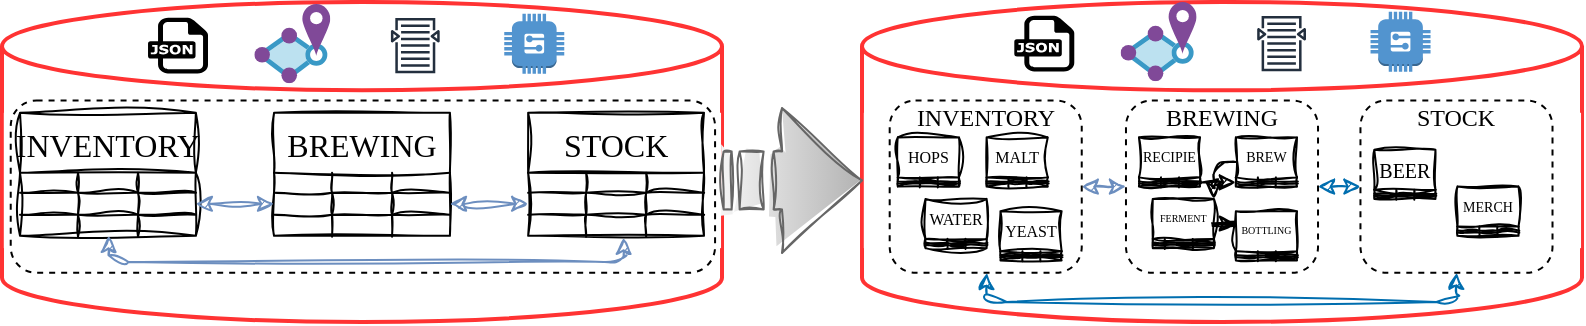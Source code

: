 <mxfile version="21.2.8" type="device">
  <diagram name="Page-1" id="IX2sbBPFJrls7Xq33dwb">
    <mxGraphModel dx="1294" dy="854" grid="1" gridSize="10" guides="1" tooltips="1" connect="1" arrows="1" fold="1" page="1" pageScale="1" pageWidth="827" pageHeight="1169" math="0" shadow="0">
      <root>
        <mxCell id="0" />
        <mxCell id="1" parent="0" />
        <mxCell id="jbtqDZHQ1y1ZXkg8tkZU-263" value="" style="group" parent="1" vertex="1" connectable="0">
          <mxGeometry x="20" y="40" width="360" height="160" as="geometry" />
        </mxCell>
        <mxCell id="jbtqDZHQ1y1ZXkg8tkZU-264" value="" style="html=1;verticalLabelPosition=bottom;align=center;labelBackgroundColor=#ffffff;verticalAlign=top;strokeWidth=2;strokeColor=#FF3333;shadow=0;dashed=0;shape=mxgraph.ios7.icons.data;" parent="jbtqDZHQ1y1ZXkg8tkZU-263" vertex="1">
          <mxGeometry width="360" height="160" as="geometry" />
        </mxCell>
        <mxCell id="jbtqDZHQ1y1ZXkg8tkZU-265" value="" style="rounded=0;whiteSpace=wrap;html=1;strokeColor=none;" parent="jbtqDZHQ1y1ZXkg8tkZU-263" vertex="1">
          <mxGeometry x="0.9" y="55.385" width="358.615" height="67.692" as="geometry" />
        </mxCell>
        <mxCell id="jbtqDZHQ1y1ZXkg8tkZU-266" value="" style="rounded=1;whiteSpace=wrap;html=1;dashed=1;" parent="jbtqDZHQ1y1ZXkg8tkZU-263" vertex="1">
          <mxGeometry x="4.362" y="49.231" width="352.177" height="86.154" as="geometry" />
        </mxCell>
        <mxCell id="jbtqDZHQ1y1ZXkg8tkZU-267" value="INVENTORY" style="shape=table;startSize=30;container=1;collapsible=0;childLayout=tableLayout;strokeColor=default;fontSize=16;sketch=1;curveFitting=1;jiggle=2;fontFamily=Times New Roman;" parent="jbtqDZHQ1y1ZXkg8tkZU-263" vertex="1">
          <mxGeometry x="9" y="55.385" width="87.923" height="61.538" as="geometry" />
        </mxCell>
        <mxCell id="jbtqDZHQ1y1ZXkg8tkZU-268" value="" style="shape=tableRow;horizontal=0;startSize=0;swimlaneHead=0;swimlaneBody=0;strokeColor=inherit;top=0;left=0;bottom=0;right=0;collapsible=0;dropTarget=0;fillColor=none;points=[[0,0.5],[1,0.5]];portConstraint=eastwest;fontSize=16;" parent="jbtqDZHQ1y1ZXkg8tkZU-267" vertex="1">
          <mxGeometry y="30" width="87.923" height="10" as="geometry" />
        </mxCell>
        <mxCell id="jbtqDZHQ1y1ZXkg8tkZU-269" value="" style="shape=partialRectangle;html=1;whiteSpace=wrap;connectable=0;strokeColor=inherit;overflow=hidden;fillColor=none;top=0;left=0;bottom=0;right=0;pointerEvents=1;fontSize=16;" parent="jbtqDZHQ1y1ZXkg8tkZU-268" vertex="1">
          <mxGeometry width="29" height="10" as="geometry">
            <mxRectangle width="29" height="10" as="alternateBounds" />
          </mxGeometry>
        </mxCell>
        <mxCell id="jbtqDZHQ1y1ZXkg8tkZU-270" value="" style="shape=partialRectangle;html=1;whiteSpace=wrap;connectable=0;strokeColor=inherit;overflow=hidden;fillColor=none;top=0;left=0;bottom=0;right=0;pointerEvents=1;fontSize=16;" parent="jbtqDZHQ1y1ZXkg8tkZU-268" vertex="1">
          <mxGeometry x="29" width="30" height="10" as="geometry">
            <mxRectangle width="30" height="10" as="alternateBounds" />
          </mxGeometry>
        </mxCell>
        <mxCell id="jbtqDZHQ1y1ZXkg8tkZU-271" value="" style="shape=partialRectangle;html=1;whiteSpace=wrap;connectable=0;strokeColor=inherit;overflow=hidden;fillColor=none;top=0;left=0;bottom=0;right=0;pointerEvents=1;fontSize=16;" parent="jbtqDZHQ1y1ZXkg8tkZU-268" vertex="1">
          <mxGeometry x="59" width="29" height="10" as="geometry">
            <mxRectangle width="29" height="10" as="alternateBounds" />
          </mxGeometry>
        </mxCell>
        <mxCell id="jbtqDZHQ1y1ZXkg8tkZU-272" value="" style="shape=tableRow;horizontal=0;startSize=0;swimlaneHead=0;swimlaneBody=0;strokeColor=inherit;top=0;left=0;bottom=0;right=0;collapsible=0;dropTarget=0;fillColor=none;points=[[0,0.5],[1,0.5]];portConstraint=eastwest;fontSize=16;" parent="jbtqDZHQ1y1ZXkg8tkZU-267" vertex="1">
          <mxGeometry y="40" width="87.923" height="11" as="geometry" />
        </mxCell>
        <mxCell id="jbtqDZHQ1y1ZXkg8tkZU-273" value="" style="shape=partialRectangle;html=1;whiteSpace=wrap;connectable=0;strokeColor=inherit;overflow=hidden;fillColor=none;top=0;left=0;bottom=0;right=0;pointerEvents=1;fontSize=16;" parent="jbtqDZHQ1y1ZXkg8tkZU-272" vertex="1">
          <mxGeometry width="29" height="11" as="geometry">
            <mxRectangle width="29" height="11" as="alternateBounds" />
          </mxGeometry>
        </mxCell>
        <mxCell id="jbtqDZHQ1y1ZXkg8tkZU-274" value="" style="shape=partialRectangle;html=1;whiteSpace=wrap;connectable=0;strokeColor=inherit;overflow=hidden;fillColor=none;top=0;left=0;bottom=0;right=0;pointerEvents=1;fontSize=16;" parent="jbtqDZHQ1y1ZXkg8tkZU-272" vertex="1">
          <mxGeometry x="29" width="30" height="11" as="geometry">
            <mxRectangle width="30" height="11" as="alternateBounds" />
          </mxGeometry>
        </mxCell>
        <mxCell id="jbtqDZHQ1y1ZXkg8tkZU-275" value="" style="shape=partialRectangle;html=1;whiteSpace=wrap;connectable=0;strokeColor=inherit;overflow=hidden;fillColor=none;top=0;left=0;bottom=0;right=0;pointerEvents=1;fontSize=16;" parent="jbtqDZHQ1y1ZXkg8tkZU-272" vertex="1">
          <mxGeometry x="59" width="29" height="11" as="geometry">
            <mxRectangle width="29" height="11" as="alternateBounds" />
          </mxGeometry>
        </mxCell>
        <mxCell id="jbtqDZHQ1y1ZXkg8tkZU-276" value="" style="shape=tableRow;horizontal=0;startSize=0;swimlaneHead=0;swimlaneBody=0;strokeColor=inherit;top=0;left=0;bottom=0;right=0;collapsible=0;dropTarget=0;fillColor=none;points=[[0,0.5],[1,0.5]];portConstraint=eastwest;fontSize=16;" parent="jbtqDZHQ1y1ZXkg8tkZU-267" vertex="1">
          <mxGeometry y="51" width="87.923" height="11" as="geometry" />
        </mxCell>
        <mxCell id="jbtqDZHQ1y1ZXkg8tkZU-277" value="" style="shape=partialRectangle;html=1;whiteSpace=wrap;connectable=0;strokeColor=inherit;overflow=hidden;fillColor=none;top=0;left=0;bottom=0;right=0;pointerEvents=1;fontSize=16;" parent="jbtqDZHQ1y1ZXkg8tkZU-276" vertex="1">
          <mxGeometry width="29" height="11" as="geometry">
            <mxRectangle width="29" height="11" as="alternateBounds" />
          </mxGeometry>
        </mxCell>
        <mxCell id="jbtqDZHQ1y1ZXkg8tkZU-278" value="" style="shape=partialRectangle;html=1;whiteSpace=wrap;connectable=0;strokeColor=inherit;overflow=hidden;fillColor=none;top=0;left=0;bottom=0;right=0;pointerEvents=1;fontSize=16;" parent="jbtqDZHQ1y1ZXkg8tkZU-276" vertex="1">
          <mxGeometry x="29" width="30" height="11" as="geometry">
            <mxRectangle width="30" height="11" as="alternateBounds" />
          </mxGeometry>
        </mxCell>
        <mxCell id="jbtqDZHQ1y1ZXkg8tkZU-279" value="" style="shape=partialRectangle;html=1;whiteSpace=wrap;connectable=0;strokeColor=inherit;overflow=hidden;fillColor=none;top=0;left=0;bottom=0;right=0;pointerEvents=1;fontSize=16;" parent="jbtqDZHQ1y1ZXkg8tkZU-276" vertex="1">
          <mxGeometry x="59" width="29" height="11" as="geometry">
            <mxRectangle width="29" height="11" as="alternateBounds" />
          </mxGeometry>
        </mxCell>
        <mxCell id="jbtqDZHQ1y1ZXkg8tkZU-280" value="BREWING" style="shape=table;startSize=30;container=1;collapsible=0;childLayout=tableLayout;strokeColor=default;fontSize=16;sketch=1;curveFitting=1;jiggle=2;fontFamily=Times New Roman;" parent="jbtqDZHQ1y1ZXkg8tkZU-263" vertex="1">
          <mxGeometry x="136.038" y="55.385" width="87.923" height="61.538" as="geometry" />
        </mxCell>
        <mxCell id="jbtqDZHQ1y1ZXkg8tkZU-281" value="" style="shape=tableRow;horizontal=0;startSize=0;swimlaneHead=0;swimlaneBody=0;strokeColor=inherit;top=0;left=0;bottom=0;right=0;collapsible=0;dropTarget=0;fillColor=none;points=[[0,0.5],[1,0.5]];portConstraint=eastwest;fontSize=16;" parent="jbtqDZHQ1y1ZXkg8tkZU-280" vertex="1">
          <mxGeometry y="30" width="87.923" height="10" as="geometry" />
        </mxCell>
        <mxCell id="jbtqDZHQ1y1ZXkg8tkZU-282" value="" style="shape=partialRectangle;html=1;whiteSpace=wrap;connectable=0;strokeColor=inherit;overflow=hidden;fillColor=none;top=0;left=0;bottom=0;right=0;pointerEvents=1;fontSize=16;" parent="jbtqDZHQ1y1ZXkg8tkZU-281" vertex="1">
          <mxGeometry width="29" height="10" as="geometry">
            <mxRectangle width="29" height="10" as="alternateBounds" />
          </mxGeometry>
        </mxCell>
        <mxCell id="jbtqDZHQ1y1ZXkg8tkZU-283" value="" style="shape=partialRectangle;html=1;whiteSpace=wrap;connectable=0;strokeColor=inherit;overflow=hidden;fillColor=none;top=0;left=0;bottom=0;right=0;pointerEvents=1;fontSize=16;" parent="jbtqDZHQ1y1ZXkg8tkZU-281" vertex="1">
          <mxGeometry x="29" width="30" height="10" as="geometry">
            <mxRectangle width="30" height="10" as="alternateBounds" />
          </mxGeometry>
        </mxCell>
        <mxCell id="jbtqDZHQ1y1ZXkg8tkZU-284" value="" style="shape=partialRectangle;html=1;whiteSpace=wrap;connectable=0;strokeColor=inherit;overflow=hidden;fillColor=none;top=0;left=0;bottom=0;right=0;pointerEvents=1;fontSize=16;" parent="jbtqDZHQ1y1ZXkg8tkZU-281" vertex="1">
          <mxGeometry x="59" width="29" height="10" as="geometry">
            <mxRectangle width="29" height="10" as="alternateBounds" />
          </mxGeometry>
        </mxCell>
        <mxCell id="jbtqDZHQ1y1ZXkg8tkZU-285" value="" style="shape=tableRow;horizontal=0;startSize=0;swimlaneHead=0;swimlaneBody=0;strokeColor=inherit;top=0;left=0;bottom=0;right=0;collapsible=0;dropTarget=0;fillColor=none;points=[[0,0.5],[1,0.5]];portConstraint=eastwest;fontSize=16;" parent="jbtqDZHQ1y1ZXkg8tkZU-280" vertex="1">
          <mxGeometry y="40" width="87.923" height="11" as="geometry" />
        </mxCell>
        <mxCell id="jbtqDZHQ1y1ZXkg8tkZU-286" value="" style="shape=partialRectangle;html=1;whiteSpace=wrap;connectable=0;strokeColor=inherit;overflow=hidden;fillColor=none;top=0;left=0;bottom=0;right=0;pointerEvents=1;fontSize=16;" parent="jbtqDZHQ1y1ZXkg8tkZU-285" vertex="1">
          <mxGeometry width="29" height="11" as="geometry">
            <mxRectangle width="29" height="11" as="alternateBounds" />
          </mxGeometry>
        </mxCell>
        <mxCell id="jbtqDZHQ1y1ZXkg8tkZU-287" value="" style="shape=partialRectangle;html=1;whiteSpace=wrap;connectable=0;strokeColor=inherit;overflow=hidden;fillColor=none;top=0;left=0;bottom=0;right=0;pointerEvents=1;fontSize=16;" parent="jbtqDZHQ1y1ZXkg8tkZU-285" vertex="1">
          <mxGeometry x="29" width="30" height="11" as="geometry">
            <mxRectangle width="30" height="11" as="alternateBounds" />
          </mxGeometry>
        </mxCell>
        <mxCell id="jbtqDZHQ1y1ZXkg8tkZU-288" value="" style="shape=partialRectangle;html=1;whiteSpace=wrap;connectable=0;strokeColor=inherit;overflow=hidden;fillColor=none;top=0;left=0;bottom=0;right=0;pointerEvents=1;fontSize=16;" parent="jbtqDZHQ1y1ZXkg8tkZU-285" vertex="1">
          <mxGeometry x="59" width="29" height="11" as="geometry">
            <mxRectangle width="29" height="11" as="alternateBounds" />
          </mxGeometry>
        </mxCell>
        <mxCell id="jbtqDZHQ1y1ZXkg8tkZU-289" value="" style="shape=tableRow;horizontal=0;startSize=0;swimlaneHead=0;swimlaneBody=0;strokeColor=inherit;top=0;left=0;bottom=0;right=0;collapsible=0;dropTarget=0;fillColor=none;points=[[0,0.5],[1,0.5]];portConstraint=eastwest;fontSize=16;" parent="jbtqDZHQ1y1ZXkg8tkZU-280" vertex="1">
          <mxGeometry y="51" width="87.923" height="11" as="geometry" />
        </mxCell>
        <mxCell id="jbtqDZHQ1y1ZXkg8tkZU-290" value="" style="shape=partialRectangle;html=1;whiteSpace=wrap;connectable=0;strokeColor=inherit;overflow=hidden;fillColor=none;top=0;left=0;bottom=0;right=0;pointerEvents=1;fontSize=16;" parent="jbtqDZHQ1y1ZXkg8tkZU-289" vertex="1">
          <mxGeometry width="29" height="11" as="geometry">
            <mxRectangle width="29" height="11" as="alternateBounds" />
          </mxGeometry>
        </mxCell>
        <mxCell id="jbtqDZHQ1y1ZXkg8tkZU-291" value="" style="shape=partialRectangle;html=1;whiteSpace=wrap;connectable=0;strokeColor=inherit;overflow=hidden;fillColor=none;top=0;left=0;bottom=0;right=0;pointerEvents=1;fontSize=16;" parent="jbtqDZHQ1y1ZXkg8tkZU-289" vertex="1">
          <mxGeometry x="29" width="30" height="11" as="geometry">
            <mxRectangle width="30" height="11" as="alternateBounds" />
          </mxGeometry>
        </mxCell>
        <mxCell id="jbtqDZHQ1y1ZXkg8tkZU-292" value="" style="shape=partialRectangle;html=1;whiteSpace=wrap;connectable=0;strokeColor=inherit;overflow=hidden;fillColor=none;top=0;left=0;bottom=0;right=0;pointerEvents=1;fontSize=16;" parent="jbtqDZHQ1y1ZXkg8tkZU-289" vertex="1">
          <mxGeometry x="59" width="29" height="11" as="geometry">
            <mxRectangle width="29" height="11" as="alternateBounds" />
          </mxGeometry>
        </mxCell>
        <mxCell id="jbtqDZHQ1y1ZXkg8tkZU-293" style="edgeStyle=orthogonalEdgeStyle;rounded=1;orthogonalLoop=1;jettySize=auto;html=1;entryX=0.504;entryY=0.957;entryDx=0;entryDy=0;entryPerimeter=0;exitX=0.543;exitY=1.043;exitDx=0;exitDy=0;exitPerimeter=0;sketch=1;curveFitting=1;jiggle=2;startArrow=classic;startFill=1;fillColor=#dae8fc;strokeColor=#6c8ebf;" parent="jbtqDZHQ1y1ZXkg8tkZU-263" source="jbtqDZHQ1y1ZXkg8tkZU-303" target="jbtqDZHQ1y1ZXkg8tkZU-276" edge="1">
          <mxGeometry relative="1" as="geometry">
            <Array as="points">
              <mxPoint x="311" y="130" />
              <mxPoint x="53" y="130" />
            </Array>
          </mxGeometry>
        </mxCell>
        <mxCell id="jbtqDZHQ1y1ZXkg8tkZU-294" value="STOCK" style="shape=table;startSize=30;container=1;collapsible=0;childLayout=tableLayout;strokeColor=default;fontSize=16;sketch=1;curveFitting=1;jiggle=2;fontFamily=Times New Roman;" parent="jbtqDZHQ1y1ZXkg8tkZU-263" vertex="1">
          <mxGeometry x="263.077" y="55.385" width="87.923" height="61.538" as="geometry" />
        </mxCell>
        <mxCell id="jbtqDZHQ1y1ZXkg8tkZU-295" value="" style="shape=tableRow;horizontal=0;startSize=0;swimlaneHead=0;swimlaneBody=0;strokeColor=inherit;top=0;left=0;bottom=0;right=0;collapsible=0;dropTarget=0;fillColor=none;points=[[0,0.5],[1,0.5]];portConstraint=eastwest;fontSize=16;" parent="jbtqDZHQ1y1ZXkg8tkZU-294" vertex="1">
          <mxGeometry y="30" width="87.923" height="10" as="geometry" />
        </mxCell>
        <mxCell id="jbtqDZHQ1y1ZXkg8tkZU-296" value="" style="shape=partialRectangle;html=1;whiteSpace=wrap;connectable=0;strokeColor=inherit;overflow=hidden;fillColor=none;top=0;left=0;bottom=0;right=0;pointerEvents=1;fontSize=16;" parent="jbtqDZHQ1y1ZXkg8tkZU-295" vertex="1">
          <mxGeometry width="29" height="10" as="geometry">
            <mxRectangle width="29" height="10" as="alternateBounds" />
          </mxGeometry>
        </mxCell>
        <mxCell id="jbtqDZHQ1y1ZXkg8tkZU-297" value="" style="shape=partialRectangle;html=1;whiteSpace=wrap;connectable=0;strokeColor=inherit;overflow=hidden;fillColor=none;top=0;left=0;bottom=0;right=0;pointerEvents=1;fontSize=16;" parent="jbtqDZHQ1y1ZXkg8tkZU-295" vertex="1">
          <mxGeometry x="29" width="30" height="10" as="geometry">
            <mxRectangle width="30" height="10" as="alternateBounds" />
          </mxGeometry>
        </mxCell>
        <mxCell id="jbtqDZHQ1y1ZXkg8tkZU-298" value="" style="shape=partialRectangle;html=1;whiteSpace=wrap;connectable=0;strokeColor=inherit;overflow=hidden;fillColor=none;top=0;left=0;bottom=0;right=0;pointerEvents=1;fontSize=16;" parent="jbtqDZHQ1y1ZXkg8tkZU-295" vertex="1">
          <mxGeometry x="59" width="29" height="10" as="geometry">
            <mxRectangle width="29" height="10" as="alternateBounds" />
          </mxGeometry>
        </mxCell>
        <mxCell id="jbtqDZHQ1y1ZXkg8tkZU-299" value="" style="shape=tableRow;horizontal=0;startSize=0;swimlaneHead=0;swimlaneBody=0;strokeColor=inherit;top=0;left=0;bottom=0;right=0;collapsible=0;dropTarget=0;fillColor=none;points=[[0,0.5],[1,0.5]];portConstraint=eastwest;fontSize=16;" parent="jbtqDZHQ1y1ZXkg8tkZU-294" vertex="1">
          <mxGeometry y="40" width="87.923" height="11" as="geometry" />
        </mxCell>
        <mxCell id="jbtqDZHQ1y1ZXkg8tkZU-300" value="" style="shape=partialRectangle;html=1;whiteSpace=wrap;connectable=0;strokeColor=inherit;overflow=hidden;fillColor=none;top=0;left=0;bottom=0;right=0;pointerEvents=1;fontSize=16;" parent="jbtqDZHQ1y1ZXkg8tkZU-299" vertex="1">
          <mxGeometry width="29" height="11" as="geometry">
            <mxRectangle width="29" height="11" as="alternateBounds" />
          </mxGeometry>
        </mxCell>
        <mxCell id="jbtqDZHQ1y1ZXkg8tkZU-301" value="" style="shape=partialRectangle;html=1;whiteSpace=wrap;connectable=0;strokeColor=inherit;overflow=hidden;fillColor=none;top=0;left=0;bottom=0;right=0;pointerEvents=1;fontSize=16;" parent="jbtqDZHQ1y1ZXkg8tkZU-299" vertex="1">
          <mxGeometry x="29" width="30" height="11" as="geometry">
            <mxRectangle width="30" height="11" as="alternateBounds" />
          </mxGeometry>
        </mxCell>
        <mxCell id="jbtqDZHQ1y1ZXkg8tkZU-302" value="" style="shape=partialRectangle;html=1;whiteSpace=wrap;connectable=0;strokeColor=inherit;overflow=hidden;fillColor=none;top=0;left=0;bottom=0;right=0;pointerEvents=1;fontSize=16;" parent="jbtqDZHQ1y1ZXkg8tkZU-299" vertex="1">
          <mxGeometry x="59" width="29" height="11" as="geometry">
            <mxRectangle width="29" height="11" as="alternateBounds" />
          </mxGeometry>
        </mxCell>
        <mxCell id="jbtqDZHQ1y1ZXkg8tkZU-303" value="" style="shape=tableRow;horizontal=0;startSize=0;swimlaneHead=0;swimlaneBody=0;strokeColor=inherit;top=0;left=0;bottom=0;right=0;collapsible=0;dropTarget=0;fillColor=none;points=[[0,0.5],[1,0.5]];portConstraint=eastwest;fontSize=16;" parent="jbtqDZHQ1y1ZXkg8tkZU-294" vertex="1">
          <mxGeometry y="51" width="87.923" height="11" as="geometry" />
        </mxCell>
        <mxCell id="jbtqDZHQ1y1ZXkg8tkZU-304" value="" style="shape=partialRectangle;html=1;whiteSpace=wrap;connectable=0;strokeColor=inherit;overflow=hidden;fillColor=none;top=0;left=0;bottom=0;right=0;pointerEvents=1;fontSize=16;" parent="jbtqDZHQ1y1ZXkg8tkZU-303" vertex="1">
          <mxGeometry width="29" height="11" as="geometry">
            <mxRectangle width="29" height="11" as="alternateBounds" />
          </mxGeometry>
        </mxCell>
        <mxCell id="jbtqDZHQ1y1ZXkg8tkZU-305" value="" style="shape=partialRectangle;html=1;whiteSpace=wrap;connectable=0;strokeColor=inherit;overflow=hidden;fillColor=none;top=0;left=0;bottom=0;right=0;pointerEvents=1;fontSize=16;" parent="jbtqDZHQ1y1ZXkg8tkZU-303" vertex="1">
          <mxGeometry x="29" width="30" height="11" as="geometry">
            <mxRectangle width="30" height="11" as="alternateBounds" />
          </mxGeometry>
        </mxCell>
        <mxCell id="jbtqDZHQ1y1ZXkg8tkZU-306" value="" style="shape=partialRectangle;html=1;whiteSpace=wrap;connectable=0;strokeColor=inherit;overflow=hidden;fillColor=none;top=0;left=0;bottom=0;right=0;pointerEvents=1;fontSize=16;" parent="jbtqDZHQ1y1ZXkg8tkZU-303" vertex="1">
          <mxGeometry x="59" width="29" height="11" as="geometry">
            <mxRectangle width="29" height="11" as="alternateBounds" />
          </mxGeometry>
        </mxCell>
        <mxCell id="jbtqDZHQ1y1ZXkg8tkZU-307" style="edgeStyle=orthogonalEdgeStyle;orthogonalLoop=1;jettySize=auto;html=1;exitX=1;exitY=0.5;exitDx=0;exitDy=0;entryX=0;entryY=0.5;entryDx=0;entryDy=0;jumpStyle=none;sketch=1;curveFitting=1;jiggle=2;strokeColor=#6c8ebf;curved=1;startArrow=classic;startFill=1;fillColor=#dae8fc;" parent="jbtqDZHQ1y1ZXkg8tkZU-263" source="jbtqDZHQ1y1ZXkg8tkZU-285" target="jbtqDZHQ1y1ZXkg8tkZU-299" edge="1">
          <mxGeometry relative="1" as="geometry" />
        </mxCell>
        <mxCell id="jbtqDZHQ1y1ZXkg8tkZU-308" style="edgeStyle=orthogonalEdgeStyle;rounded=1;orthogonalLoop=1;jettySize=auto;html=1;exitX=1;exitY=0.5;exitDx=0;exitDy=0;entryX=0;entryY=0.5;entryDx=0;entryDy=0;sketch=1;curveFitting=1;jiggle=2;startArrow=classic;startFill=1;fillColor=#dae8fc;strokeColor=#6c8ebf;" parent="jbtqDZHQ1y1ZXkg8tkZU-263" source="jbtqDZHQ1y1ZXkg8tkZU-272" target="jbtqDZHQ1y1ZXkg8tkZU-285" edge="1">
          <mxGeometry relative="1" as="geometry" />
        </mxCell>
        <mxCell id="jbtqDZHQ1y1ZXkg8tkZU-309" value="" style="group;fontFamily=Times New Roman;" parent="1" vertex="1" connectable="0">
          <mxGeometry x="450" y="40" width="360" height="160" as="geometry" />
        </mxCell>
        <mxCell id="jbtqDZHQ1y1ZXkg8tkZU-310" value="" style="html=1;verticalLabelPosition=bottom;align=center;labelBackgroundColor=#ffffff;verticalAlign=top;strokeWidth=2;strokeColor=#FF3333;shadow=0;dashed=0;shape=mxgraph.ios7.icons.data;" parent="jbtqDZHQ1y1ZXkg8tkZU-309" vertex="1">
          <mxGeometry width="360.0" height="160" as="geometry" />
        </mxCell>
        <mxCell id="jbtqDZHQ1y1ZXkg8tkZU-311" value="" style="rounded=0;whiteSpace=wrap;html=1;strokeColor=none;" parent="jbtqDZHQ1y1ZXkg8tkZU-309" vertex="1">
          <mxGeometry x="0.9" y="55.385" width="358.615" height="67.692" as="geometry" />
        </mxCell>
        <mxCell id="jbtqDZHQ1y1ZXkg8tkZU-312" style="edgeStyle=orthogonalEdgeStyle;rounded=0;orthogonalLoop=1;jettySize=auto;html=1;exitX=1;exitY=0.5;exitDx=0;exitDy=0;entryX=0;entryY=0.5;entryDx=0;entryDy=0;startArrow=classic;startFill=1;sketch=1;curveFitting=1;jiggle=2;strokeColor=#6c8ebf;fillColor=#dae8fc;" parent="jbtqDZHQ1y1ZXkg8tkZU-309" source="jbtqDZHQ1y1ZXkg8tkZU-313" target="jbtqDZHQ1y1ZXkg8tkZU-315" edge="1">
          <mxGeometry relative="1" as="geometry" />
        </mxCell>
        <mxCell id="jbtqDZHQ1y1ZXkg8tkZU-313" value="" style="rounded=1;whiteSpace=wrap;html=1;dashed=1;" parent="jbtqDZHQ1y1ZXkg8tkZU-309" vertex="1">
          <mxGeometry x="13.846" y="49.231" width="96.023" height="86.154" as="geometry" />
        </mxCell>
        <mxCell id="jbtqDZHQ1y1ZXkg8tkZU-314" style="edgeStyle=orthogonalEdgeStyle;rounded=0;orthogonalLoop=1;jettySize=auto;html=1;exitX=1;exitY=0.5;exitDx=0;exitDy=0;entryX=0;entryY=0.5;entryDx=0;entryDy=0;startArrow=classic;startFill=1;sketch=1;curveFitting=1;jiggle=2;fillColor=#1ba1e2;strokeColor=#006EAF;" parent="jbtqDZHQ1y1ZXkg8tkZU-309" source="jbtqDZHQ1y1ZXkg8tkZU-315" target="jbtqDZHQ1y1ZXkg8tkZU-317" edge="1">
          <mxGeometry relative="1" as="geometry" />
        </mxCell>
        <mxCell id="jbtqDZHQ1y1ZXkg8tkZU-315" value="" style="rounded=1;whiteSpace=wrap;html=1;dashed=1;" parent="jbtqDZHQ1y1ZXkg8tkZU-309" vertex="1">
          <mxGeometry x="131.988" y="49.231" width="96.023" height="86.154" as="geometry" />
        </mxCell>
        <mxCell id="jbtqDZHQ1y1ZXkg8tkZU-316" style="edgeStyle=orthogonalEdgeStyle;rounded=1;orthogonalLoop=1;jettySize=auto;html=1;exitX=0.5;exitY=1;exitDx=0;exitDy=0;entryX=0.173;entryY=0.847;entryDx=0;entryDy=0;entryPerimeter=0;startArrow=classic;startFill=1;fillColor=#1ba1e2;strokeColor=#006EAF;sketch=1;curveFitting=1;jiggle=2;" parent="jbtqDZHQ1y1ZXkg8tkZU-309" source="jbtqDZHQ1y1ZXkg8tkZU-317" target="jbtqDZHQ1y1ZXkg8tkZU-310" edge="1">
          <mxGeometry relative="1" as="geometry">
            <Array as="points">
              <mxPoint x="297" y="150" />
              <mxPoint x="62" y="150" />
            </Array>
          </mxGeometry>
        </mxCell>
        <mxCell id="jbtqDZHQ1y1ZXkg8tkZU-317" value="" style="rounded=1;whiteSpace=wrap;html=1;dashed=1;" parent="jbtqDZHQ1y1ZXkg8tkZU-309" vertex="1">
          <mxGeometry x="249.231" y="49.231" width="96.023" height="86.154" as="geometry" />
        </mxCell>
        <mxCell id="jbtqDZHQ1y1ZXkg8tkZU-318" value="HOPS" style="shape=table;startSize=20;container=1;collapsible=0;childLayout=tableLayout;strokeColor=default;fontSize=8;sketch=1;curveFitting=1;jiggle=2;fontFamily=Times New Roman;" parent="jbtqDZHQ1y1ZXkg8tkZU-309" vertex="1">
          <mxGeometry x="17.896" y="67.692" width="30.565" height="24.615" as="geometry" />
        </mxCell>
        <mxCell id="jbtqDZHQ1y1ZXkg8tkZU-319" value="" style="shape=tableRow;horizontal=0;startSize=0;swimlaneHead=0;swimlaneBody=0;strokeColor=inherit;top=0;left=0;bottom=0;right=0;collapsible=0;dropTarget=0;fillColor=none;points=[[0,0.5],[1,0.5]];portConstraint=eastwest;fontSize=16;" parent="jbtqDZHQ1y1ZXkg8tkZU-318" vertex="1">
          <mxGeometry y="20" width="30.565" height="2" as="geometry" />
        </mxCell>
        <mxCell id="jbtqDZHQ1y1ZXkg8tkZU-320" value="" style="shape=partialRectangle;html=1;whiteSpace=wrap;connectable=0;strokeColor=inherit;overflow=hidden;fillColor=none;top=0;left=0;bottom=0;right=0;pointerEvents=1;fontSize=16;" parent="jbtqDZHQ1y1ZXkg8tkZU-319" vertex="1">
          <mxGeometry width="11" height="2" as="geometry">
            <mxRectangle width="11" height="2" as="alternateBounds" />
          </mxGeometry>
        </mxCell>
        <mxCell id="jbtqDZHQ1y1ZXkg8tkZU-321" value="" style="shape=partialRectangle;html=1;whiteSpace=wrap;connectable=0;strokeColor=inherit;overflow=hidden;fillColor=none;top=0;left=0;bottom=0;right=0;pointerEvents=1;fontSize=16;" parent="jbtqDZHQ1y1ZXkg8tkZU-319" vertex="1">
          <mxGeometry x="11" width="9" height="2" as="geometry">
            <mxRectangle width="9" height="2" as="alternateBounds" />
          </mxGeometry>
        </mxCell>
        <mxCell id="jbtqDZHQ1y1ZXkg8tkZU-322" value="" style="shape=partialRectangle;html=1;whiteSpace=wrap;connectable=0;strokeColor=inherit;overflow=hidden;fillColor=none;top=0;left=0;bottom=0;right=0;pointerEvents=1;fontSize=16;" parent="jbtqDZHQ1y1ZXkg8tkZU-319" vertex="1">
          <mxGeometry x="20" width="11" height="2" as="geometry">
            <mxRectangle width="11" height="2" as="alternateBounds" />
          </mxGeometry>
        </mxCell>
        <mxCell id="jbtqDZHQ1y1ZXkg8tkZU-323" value="" style="shape=tableRow;horizontal=0;startSize=0;swimlaneHead=0;swimlaneBody=0;strokeColor=inherit;top=0;left=0;bottom=0;right=0;collapsible=0;dropTarget=0;fillColor=none;points=[[0,0.5],[1,0.5]];portConstraint=eastwest;fontSize=16;" parent="jbtqDZHQ1y1ZXkg8tkZU-318" vertex="1">
          <mxGeometry y="22" width="30.565" height="1" as="geometry" />
        </mxCell>
        <mxCell id="jbtqDZHQ1y1ZXkg8tkZU-324" value="" style="shape=partialRectangle;html=1;whiteSpace=wrap;connectable=0;strokeColor=inherit;overflow=hidden;fillColor=none;top=0;left=0;bottom=0;right=0;pointerEvents=1;fontSize=16;" parent="jbtqDZHQ1y1ZXkg8tkZU-323" vertex="1">
          <mxGeometry width="11" height="1" as="geometry">
            <mxRectangle width="11" height="1" as="alternateBounds" />
          </mxGeometry>
        </mxCell>
        <mxCell id="jbtqDZHQ1y1ZXkg8tkZU-325" value="" style="shape=partialRectangle;html=1;whiteSpace=wrap;connectable=0;strokeColor=inherit;overflow=hidden;fillColor=none;top=0;left=0;bottom=0;right=0;pointerEvents=1;fontSize=16;" parent="jbtqDZHQ1y1ZXkg8tkZU-323" vertex="1">
          <mxGeometry x="11" width="9" height="1" as="geometry">
            <mxRectangle width="9" height="1" as="alternateBounds" />
          </mxGeometry>
        </mxCell>
        <mxCell id="jbtqDZHQ1y1ZXkg8tkZU-326" value="" style="shape=partialRectangle;html=1;whiteSpace=wrap;connectable=0;strokeColor=inherit;overflow=hidden;fillColor=none;top=0;left=0;bottom=0;right=0;pointerEvents=1;fontSize=16;" parent="jbtqDZHQ1y1ZXkg8tkZU-323" vertex="1">
          <mxGeometry x="20" width="11" height="1" as="geometry">
            <mxRectangle width="11" height="1" as="alternateBounds" />
          </mxGeometry>
        </mxCell>
        <mxCell id="jbtqDZHQ1y1ZXkg8tkZU-327" value="" style="shape=tableRow;horizontal=0;startSize=0;swimlaneHead=0;swimlaneBody=0;strokeColor=inherit;top=0;left=0;bottom=0;right=0;collapsible=0;dropTarget=0;fillColor=none;points=[[0,0.5],[1,0.5]];portConstraint=eastwest;fontSize=16;" parent="jbtqDZHQ1y1ZXkg8tkZU-318" vertex="1">
          <mxGeometry y="23" width="30.565" height="2" as="geometry" />
        </mxCell>
        <mxCell id="jbtqDZHQ1y1ZXkg8tkZU-328" value="" style="shape=partialRectangle;html=1;whiteSpace=wrap;connectable=0;strokeColor=inherit;overflow=hidden;fillColor=none;top=0;left=0;bottom=0;right=0;pointerEvents=1;fontSize=16;" parent="jbtqDZHQ1y1ZXkg8tkZU-327" vertex="1">
          <mxGeometry width="11" height="2" as="geometry">
            <mxRectangle width="11" height="2" as="alternateBounds" />
          </mxGeometry>
        </mxCell>
        <mxCell id="jbtqDZHQ1y1ZXkg8tkZU-329" value="" style="shape=partialRectangle;html=1;whiteSpace=wrap;connectable=0;strokeColor=inherit;overflow=hidden;fillColor=none;top=0;left=0;bottom=0;right=0;pointerEvents=1;fontSize=16;" parent="jbtqDZHQ1y1ZXkg8tkZU-327" vertex="1">
          <mxGeometry x="11" width="9" height="2" as="geometry">
            <mxRectangle width="9" height="2" as="alternateBounds" />
          </mxGeometry>
        </mxCell>
        <mxCell id="jbtqDZHQ1y1ZXkg8tkZU-330" value="" style="shape=partialRectangle;html=1;whiteSpace=wrap;connectable=0;strokeColor=inherit;overflow=hidden;fillColor=none;top=0;left=0;bottom=0;right=0;pointerEvents=1;fontSize=16;" parent="jbtqDZHQ1y1ZXkg8tkZU-327" vertex="1">
          <mxGeometry x="20" width="11" height="2" as="geometry">
            <mxRectangle width="11" height="2" as="alternateBounds" />
          </mxGeometry>
        </mxCell>
        <mxCell id="jbtqDZHQ1y1ZXkg8tkZU-331" value="WATER" style="shape=table;startSize=20;container=1;collapsible=0;childLayout=tableLayout;strokeColor=default;fontSize=8;sketch=1;curveFitting=1;jiggle=2;fontFamily=Times New Roman;verticalAlign=middle;" parent="jbtqDZHQ1y1ZXkg8tkZU-309" vertex="1">
          <mxGeometry x="31.742" y="98.462" width="30.565" height="24.615" as="geometry" />
        </mxCell>
        <mxCell id="jbtqDZHQ1y1ZXkg8tkZU-332" value="" style="shape=tableRow;horizontal=0;startSize=0;swimlaneHead=0;swimlaneBody=0;strokeColor=inherit;top=0;left=0;bottom=0;right=0;collapsible=0;dropTarget=0;fillColor=none;points=[[0,0.5],[1,0.5]];portConstraint=eastwest;fontSize=16;" parent="jbtqDZHQ1y1ZXkg8tkZU-331" vertex="1">
          <mxGeometry y="20" width="30.565" height="2" as="geometry" />
        </mxCell>
        <mxCell id="jbtqDZHQ1y1ZXkg8tkZU-333" value="" style="shape=partialRectangle;html=1;whiteSpace=wrap;connectable=0;strokeColor=inherit;overflow=hidden;fillColor=none;top=0;left=0;bottom=0;right=0;pointerEvents=1;fontSize=16;" parent="jbtqDZHQ1y1ZXkg8tkZU-332" vertex="1">
          <mxGeometry width="11" height="2" as="geometry">
            <mxRectangle width="11" height="2" as="alternateBounds" />
          </mxGeometry>
        </mxCell>
        <mxCell id="jbtqDZHQ1y1ZXkg8tkZU-334" value="" style="shape=partialRectangle;html=1;whiteSpace=wrap;connectable=0;strokeColor=inherit;overflow=hidden;fillColor=none;top=0;left=0;bottom=0;right=0;pointerEvents=1;fontSize=16;" parent="jbtqDZHQ1y1ZXkg8tkZU-332" vertex="1">
          <mxGeometry x="11" width="9" height="2" as="geometry">
            <mxRectangle width="9" height="2" as="alternateBounds" />
          </mxGeometry>
        </mxCell>
        <mxCell id="jbtqDZHQ1y1ZXkg8tkZU-335" value="" style="shape=partialRectangle;html=1;whiteSpace=wrap;connectable=0;strokeColor=inherit;overflow=hidden;fillColor=none;top=0;left=0;bottom=0;right=0;pointerEvents=1;fontSize=16;" parent="jbtqDZHQ1y1ZXkg8tkZU-332" vertex="1">
          <mxGeometry x="20" width="11" height="2" as="geometry">
            <mxRectangle width="11" height="2" as="alternateBounds" />
          </mxGeometry>
        </mxCell>
        <mxCell id="jbtqDZHQ1y1ZXkg8tkZU-336" value="" style="shape=tableRow;horizontal=0;startSize=0;swimlaneHead=0;swimlaneBody=0;strokeColor=inherit;top=0;left=0;bottom=0;right=0;collapsible=0;dropTarget=0;fillColor=none;points=[[0,0.5],[1,0.5]];portConstraint=eastwest;fontSize=16;" parent="jbtqDZHQ1y1ZXkg8tkZU-331" vertex="1">
          <mxGeometry y="22" width="30.565" height="1" as="geometry" />
        </mxCell>
        <mxCell id="jbtqDZHQ1y1ZXkg8tkZU-337" value="" style="shape=partialRectangle;html=1;whiteSpace=wrap;connectable=0;strokeColor=inherit;overflow=hidden;fillColor=none;top=0;left=0;bottom=0;right=0;pointerEvents=1;fontSize=16;" parent="jbtqDZHQ1y1ZXkg8tkZU-336" vertex="1">
          <mxGeometry width="11" height="1" as="geometry">
            <mxRectangle width="11" height="1" as="alternateBounds" />
          </mxGeometry>
        </mxCell>
        <mxCell id="jbtqDZHQ1y1ZXkg8tkZU-338" value="" style="shape=partialRectangle;html=1;whiteSpace=wrap;connectable=0;strokeColor=inherit;overflow=hidden;fillColor=none;top=0;left=0;bottom=0;right=0;pointerEvents=1;fontSize=16;" parent="jbtqDZHQ1y1ZXkg8tkZU-336" vertex="1">
          <mxGeometry x="11" width="9" height="1" as="geometry">
            <mxRectangle width="9" height="1" as="alternateBounds" />
          </mxGeometry>
        </mxCell>
        <mxCell id="jbtqDZHQ1y1ZXkg8tkZU-339" value="" style="shape=partialRectangle;html=1;whiteSpace=wrap;connectable=0;strokeColor=inherit;overflow=hidden;fillColor=none;top=0;left=0;bottom=0;right=0;pointerEvents=1;fontSize=16;" parent="jbtqDZHQ1y1ZXkg8tkZU-336" vertex="1">
          <mxGeometry x="20" width="11" height="1" as="geometry">
            <mxRectangle width="11" height="1" as="alternateBounds" />
          </mxGeometry>
        </mxCell>
        <mxCell id="jbtqDZHQ1y1ZXkg8tkZU-340" value="" style="shape=tableRow;horizontal=0;startSize=0;swimlaneHead=0;swimlaneBody=0;strokeColor=inherit;top=0;left=0;bottom=0;right=0;collapsible=0;dropTarget=0;fillColor=none;points=[[0,0.5],[1,0.5]];portConstraint=eastwest;fontSize=16;" parent="jbtqDZHQ1y1ZXkg8tkZU-331" vertex="1">
          <mxGeometry y="23" width="30.565" height="2" as="geometry" />
        </mxCell>
        <mxCell id="jbtqDZHQ1y1ZXkg8tkZU-341" value="" style="shape=partialRectangle;html=1;whiteSpace=wrap;connectable=0;strokeColor=inherit;overflow=hidden;fillColor=none;top=0;left=0;bottom=0;right=0;pointerEvents=1;fontSize=16;" parent="jbtqDZHQ1y1ZXkg8tkZU-340" vertex="1">
          <mxGeometry width="11" height="2" as="geometry">
            <mxRectangle width="11" height="2" as="alternateBounds" />
          </mxGeometry>
        </mxCell>
        <mxCell id="jbtqDZHQ1y1ZXkg8tkZU-342" value="" style="shape=partialRectangle;html=1;whiteSpace=wrap;connectable=0;strokeColor=inherit;overflow=hidden;fillColor=none;top=0;left=0;bottom=0;right=0;pointerEvents=1;fontSize=16;" parent="jbtqDZHQ1y1ZXkg8tkZU-340" vertex="1">
          <mxGeometry x="11" width="9" height="2" as="geometry">
            <mxRectangle width="9" height="2" as="alternateBounds" />
          </mxGeometry>
        </mxCell>
        <mxCell id="jbtqDZHQ1y1ZXkg8tkZU-343" value="" style="shape=partialRectangle;html=1;whiteSpace=wrap;connectable=0;strokeColor=inherit;overflow=hidden;fillColor=none;top=0;left=0;bottom=0;right=0;pointerEvents=1;fontSize=16;" parent="jbtqDZHQ1y1ZXkg8tkZU-340" vertex="1">
          <mxGeometry x="20" width="11" height="2" as="geometry">
            <mxRectangle width="11" height="2" as="alternateBounds" />
          </mxGeometry>
        </mxCell>
        <mxCell id="jbtqDZHQ1y1ZXkg8tkZU-344" value="MALT" style="shape=table;startSize=20;container=1;collapsible=0;childLayout=tableLayout;strokeColor=default;fontSize=8;sketch=1;curveFitting=1;jiggle=2;fontFamily=Times New Roman;" parent="jbtqDZHQ1y1ZXkg8tkZU-309" vertex="1">
          <mxGeometry x="62.308" y="67.692" width="30.565" height="24.615" as="geometry" />
        </mxCell>
        <mxCell id="jbtqDZHQ1y1ZXkg8tkZU-345" value="" style="shape=tableRow;horizontal=0;startSize=0;swimlaneHead=0;swimlaneBody=0;strokeColor=inherit;top=0;left=0;bottom=0;right=0;collapsible=0;dropTarget=0;fillColor=none;points=[[0,0.5],[1,0.5]];portConstraint=eastwest;fontSize=16;" parent="jbtqDZHQ1y1ZXkg8tkZU-344" vertex="1">
          <mxGeometry y="20" width="30.565" height="2" as="geometry" />
        </mxCell>
        <mxCell id="jbtqDZHQ1y1ZXkg8tkZU-346" value="" style="shape=partialRectangle;html=1;whiteSpace=wrap;connectable=0;strokeColor=inherit;overflow=hidden;fillColor=none;top=0;left=0;bottom=0;right=0;pointerEvents=1;fontSize=16;" parent="jbtqDZHQ1y1ZXkg8tkZU-345" vertex="1">
          <mxGeometry width="11" height="2" as="geometry">
            <mxRectangle width="11" height="2" as="alternateBounds" />
          </mxGeometry>
        </mxCell>
        <mxCell id="jbtqDZHQ1y1ZXkg8tkZU-347" value="" style="shape=partialRectangle;html=1;whiteSpace=wrap;connectable=0;strokeColor=inherit;overflow=hidden;fillColor=none;top=0;left=0;bottom=0;right=0;pointerEvents=1;fontSize=16;" parent="jbtqDZHQ1y1ZXkg8tkZU-345" vertex="1">
          <mxGeometry x="11" width="9" height="2" as="geometry">
            <mxRectangle width="9" height="2" as="alternateBounds" />
          </mxGeometry>
        </mxCell>
        <mxCell id="jbtqDZHQ1y1ZXkg8tkZU-348" value="" style="shape=partialRectangle;html=1;whiteSpace=wrap;connectable=0;strokeColor=inherit;overflow=hidden;fillColor=none;top=0;left=0;bottom=0;right=0;pointerEvents=1;fontSize=16;" parent="jbtqDZHQ1y1ZXkg8tkZU-345" vertex="1">
          <mxGeometry x="20" width="11" height="2" as="geometry">
            <mxRectangle width="11" height="2" as="alternateBounds" />
          </mxGeometry>
        </mxCell>
        <mxCell id="jbtqDZHQ1y1ZXkg8tkZU-349" value="" style="shape=tableRow;horizontal=0;startSize=0;swimlaneHead=0;swimlaneBody=0;strokeColor=inherit;top=0;left=0;bottom=0;right=0;collapsible=0;dropTarget=0;fillColor=none;points=[[0,0.5],[1,0.5]];portConstraint=eastwest;fontSize=16;" parent="jbtqDZHQ1y1ZXkg8tkZU-344" vertex="1">
          <mxGeometry y="22" width="30.565" height="1" as="geometry" />
        </mxCell>
        <mxCell id="jbtqDZHQ1y1ZXkg8tkZU-350" value="" style="shape=partialRectangle;html=1;whiteSpace=wrap;connectable=0;strokeColor=inherit;overflow=hidden;fillColor=none;top=0;left=0;bottom=0;right=0;pointerEvents=1;fontSize=16;" parent="jbtqDZHQ1y1ZXkg8tkZU-349" vertex="1">
          <mxGeometry width="11" height="1" as="geometry">
            <mxRectangle width="11" height="1" as="alternateBounds" />
          </mxGeometry>
        </mxCell>
        <mxCell id="jbtqDZHQ1y1ZXkg8tkZU-351" value="" style="shape=partialRectangle;html=1;whiteSpace=wrap;connectable=0;strokeColor=inherit;overflow=hidden;fillColor=none;top=0;left=0;bottom=0;right=0;pointerEvents=1;fontSize=16;" parent="jbtqDZHQ1y1ZXkg8tkZU-349" vertex="1">
          <mxGeometry x="11" width="9" height="1" as="geometry">
            <mxRectangle width="9" height="1" as="alternateBounds" />
          </mxGeometry>
        </mxCell>
        <mxCell id="jbtqDZHQ1y1ZXkg8tkZU-352" value="" style="shape=partialRectangle;html=1;whiteSpace=wrap;connectable=0;strokeColor=inherit;overflow=hidden;fillColor=none;top=0;left=0;bottom=0;right=0;pointerEvents=1;fontSize=16;" parent="jbtqDZHQ1y1ZXkg8tkZU-349" vertex="1">
          <mxGeometry x="20" width="11" height="1" as="geometry">
            <mxRectangle width="11" height="1" as="alternateBounds" />
          </mxGeometry>
        </mxCell>
        <mxCell id="jbtqDZHQ1y1ZXkg8tkZU-353" value="" style="shape=tableRow;horizontal=0;startSize=0;swimlaneHead=0;swimlaneBody=0;strokeColor=inherit;top=0;left=0;bottom=0;right=0;collapsible=0;dropTarget=0;fillColor=none;points=[[0,0.5],[1,0.5]];portConstraint=eastwest;fontSize=16;" parent="jbtqDZHQ1y1ZXkg8tkZU-344" vertex="1">
          <mxGeometry y="23" width="30.565" height="2" as="geometry" />
        </mxCell>
        <mxCell id="jbtqDZHQ1y1ZXkg8tkZU-354" value="" style="shape=partialRectangle;html=1;whiteSpace=wrap;connectable=0;strokeColor=inherit;overflow=hidden;fillColor=none;top=0;left=0;bottom=0;right=0;pointerEvents=1;fontSize=16;" parent="jbtqDZHQ1y1ZXkg8tkZU-353" vertex="1">
          <mxGeometry width="11" height="2" as="geometry">
            <mxRectangle width="11" height="2" as="alternateBounds" />
          </mxGeometry>
        </mxCell>
        <mxCell id="jbtqDZHQ1y1ZXkg8tkZU-355" value="" style="shape=partialRectangle;html=1;whiteSpace=wrap;connectable=0;strokeColor=inherit;overflow=hidden;fillColor=none;top=0;left=0;bottom=0;right=0;pointerEvents=1;fontSize=16;" parent="jbtqDZHQ1y1ZXkg8tkZU-353" vertex="1">
          <mxGeometry x="11" width="9" height="2" as="geometry">
            <mxRectangle width="9" height="2" as="alternateBounds" />
          </mxGeometry>
        </mxCell>
        <mxCell id="jbtqDZHQ1y1ZXkg8tkZU-356" value="" style="shape=partialRectangle;html=1;whiteSpace=wrap;connectable=0;strokeColor=inherit;overflow=hidden;fillColor=none;top=0;left=0;bottom=0;right=0;pointerEvents=1;fontSize=16;" parent="jbtqDZHQ1y1ZXkg8tkZU-353" vertex="1">
          <mxGeometry x="20" width="11" height="2" as="geometry">
            <mxRectangle width="11" height="2" as="alternateBounds" />
          </mxGeometry>
        </mxCell>
        <mxCell id="jbtqDZHQ1y1ZXkg8tkZU-357" value="RECIPIE" style="shape=table;startSize=20;container=1;collapsible=0;childLayout=tableLayout;strokeColor=default;fontSize=7;sketch=1;curveFitting=1;jiggle=2;fontFamily=Times New Roman;" parent="jbtqDZHQ1y1ZXkg8tkZU-309" vertex="1">
          <mxGeometry x="138.462" y="67.692" width="30.565" height="24.615" as="geometry" />
        </mxCell>
        <mxCell id="jbtqDZHQ1y1ZXkg8tkZU-358" value="" style="shape=tableRow;horizontal=0;startSize=0;swimlaneHead=0;swimlaneBody=0;strokeColor=inherit;top=0;left=0;bottom=0;right=0;collapsible=0;dropTarget=0;fillColor=none;points=[[0,0.5],[1,0.5]];portConstraint=eastwest;fontSize=16;" parent="jbtqDZHQ1y1ZXkg8tkZU-357" vertex="1">
          <mxGeometry y="20" width="30.565" height="2" as="geometry" />
        </mxCell>
        <mxCell id="jbtqDZHQ1y1ZXkg8tkZU-359" value="" style="shape=partialRectangle;html=1;whiteSpace=wrap;connectable=0;strokeColor=inherit;overflow=hidden;fillColor=none;top=0;left=0;bottom=0;right=0;pointerEvents=1;fontSize=16;" parent="jbtqDZHQ1y1ZXkg8tkZU-358" vertex="1">
          <mxGeometry width="11" height="2" as="geometry">
            <mxRectangle width="11" height="2" as="alternateBounds" />
          </mxGeometry>
        </mxCell>
        <mxCell id="jbtqDZHQ1y1ZXkg8tkZU-360" value="" style="shape=partialRectangle;html=1;whiteSpace=wrap;connectable=0;strokeColor=inherit;overflow=hidden;fillColor=none;top=0;left=0;bottom=0;right=0;pointerEvents=1;fontSize=16;" parent="jbtqDZHQ1y1ZXkg8tkZU-358" vertex="1">
          <mxGeometry x="11" width="9" height="2" as="geometry">
            <mxRectangle width="9" height="2" as="alternateBounds" />
          </mxGeometry>
        </mxCell>
        <mxCell id="jbtqDZHQ1y1ZXkg8tkZU-361" value="" style="shape=partialRectangle;html=1;whiteSpace=wrap;connectable=0;strokeColor=inherit;overflow=hidden;fillColor=none;top=0;left=0;bottom=0;right=0;pointerEvents=1;fontSize=16;" parent="jbtqDZHQ1y1ZXkg8tkZU-358" vertex="1">
          <mxGeometry x="20" width="11" height="2" as="geometry">
            <mxRectangle width="11" height="2" as="alternateBounds" />
          </mxGeometry>
        </mxCell>
        <mxCell id="jbtqDZHQ1y1ZXkg8tkZU-362" value="" style="shape=tableRow;horizontal=0;startSize=0;swimlaneHead=0;swimlaneBody=0;strokeColor=inherit;top=0;left=0;bottom=0;right=0;collapsible=0;dropTarget=0;fillColor=none;points=[[0,0.5],[1,0.5]];portConstraint=eastwest;fontSize=16;" parent="jbtqDZHQ1y1ZXkg8tkZU-357" vertex="1">
          <mxGeometry y="22" width="30.565" height="1" as="geometry" />
        </mxCell>
        <mxCell id="jbtqDZHQ1y1ZXkg8tkZU-363" value="" style="shape=partialRectangle;html=1;whiteSpace=wrap;connectable=0;strokeColor=inherit;overflow=hidden;fillColor=none;top=0;left=0;bottom=0;right=0;pointerEvents=1;fontSize=16;" parent="jbtqDZHQ1y1ZXkg8tkZU-362" vertex="1">
          <mxGeometry width="11" height="1" as="geometry">
            <mxRectangle width="11" height="1" as="alternateBounds" />
          </mxGeometry>
        </mxCell>
        <mxCell id="jbtqDZHQ1y1ZXkg8tkZU-364" value="" style="shape=partialRectangle;html=1;whiteSpace=wrap;connectable=0;strokeColor=inherit;overflow=hidden;fillColor=none;top=0;left=0;bottom=0;right=0;pointerEvents=1;fontSize=16;" parent="jbtqDZHQ1y1ZXkg8tkZU-362" vertex="1">
          <mxGeometry x="11" width="9" height="1" as="geometry">
            <mxRectangle width="9" height="1" as="alternateBounds" />
          </mxGeometry>
        </mxCell>
        <mxCell id="jbtqDZHQ1y1ZXkg8tkZU-365" value="" style="shape=partialRectangle;html=1;whiteSpace=wrap;connectable=0;strokeColor=inherit;overflow=hidden;fillColor=none;top=0;left=0;bottom=0;right=0;pointerEvents=1;fontSize=16;" parent="jbtqDZHQ1y1ZXkg8tkZU-362" vertex="1">
          <mxGeometry x="20" width="11" height="1" as="geometry">
            <mxRectangle width="11" height="1" as="alternateBounds" />
          </mxGeometry>
        </mxCell>
        <mxCell id="jbtqDZHQ1y1ZXkg8tkZU-366" value="" style="shape=tableRow;horizontal=0;startSize=0;swimlaneHead=0;swimlaneBody=0;strokeColor=inherit;top=0;left=0;bottom=0;right=0;collapsible=0;dropTarget=0;fillColor=none;points=[[0,0.5],[1,0.5]];portConstraint=eastwest;fontSize=16;" parent="jbtqDZHQ1y1ZXkg8tkZU-357" vertex="1">
          <mxGeometry y="23" width="30.565" height="2" as="geometry" />
        </mxCell>
        <mxCell id="jbtqDZHQ1y1ZXkg8tkZU-367" value="" style="shape=partialRectangle;html=1;whiteSpace=wrap;connectable=0;strokeColor=inherit;overflow=hidden;fillColor=none;top=0;left=0;bottom=0;right=0;pointerEvents=1;fontSize=16;" parent="jbtqDZHQ1y1ZXkg8tkZU-366" vertex="1">
          <mxGeometry width="11" height="2" as="geometry">
            <mxRectangle width="11" height="2" as="alternateBounds" />
          </mxGeometry>
        </mxCell>
        <mxCell id="jbtqDZHQ1y1ZXkg8tkZU-368" value="" style="shape=partialRectangle;html=1;whiteSpace=wrap;connectable=0;strokeColor=inherit;overflow=hidden;fillColor=none;top=0;left=0;bottom=0;right=0;pointerEvents=1;fontSize=16;" parent="jbtqDZHQ1y1ZXkg8tkZU-366" vertex="1">
          <mxGeometry x="11" width="9" height="2" as="geometry">
            <mxRectangle width="9" height="2" as="alternateBounds" />
          </mxGeometry>
        </mxCell>
        <mxCell id="jbtqDZHQ1y1ZXkg8tkZU-369" value="" style="shape=partialRectangle;html=1;whiteSpace=wrap;connectable=0;strokeColor=inherit;overflow=hidden;fillColor=none;top=0;left=0;bottom=0;right=0;pointerEvents=1;fontSize=16;" parent="jbtqDZHQ1y1ZXkg8tkZU-366" vertex="1">
          <mxGeometry x="20" width="11" height="2" as="geometry">
            <mxRectangle width="11" height="2" as="alternateBounds" />
          </mxGeometry>
        </mxCell>
        <mxCell id="jbtqDZHQ1y1ZXkg8tkZU-370" style="edgeStyle=orthogonalEdgeStyle;rounded=0;orthogonalLoop=1;jettySize=auto;html=1;entryX=0;entryY=0.25;entryDx=0;entryDy=0;sketch=1;curveFitting=1;jiggle=2;" parent="jbtqDZHQ1y1ZXkg8tkZU-309" source="jbtqDZHQ1y1ZXkg8tkZU-371" target="jbtqDZHQ1y1ZXkg8tkZU-384" edge="1">
          <mxGeometry relative="1" as="geometry" />
        </mxCell>
        <mxCell id="jbtqDZHQ1y1ZXkg8tkZU-371" value="FERMENT" style="shape=table;startSize=20;container=1;collapsible=0;childLayout=tableLayout;strokeColor=default;fontSize=5;sketch=1;curveFitting=1;jiggle=2;fontFamily=Times New Roman;" parent="jbtqDZHQ1y1ZXkg8tkZU-309" vertex="1">
          <mxGeometry x="145.385" y="98.462" width="30.565" height="24.615" as="geometry" />
        </mxCell>
        <mxCell id="jbtqDZHQ1y1ZXkg8tkZU-372" value="" style="shape=tableRow;horizontal=0;startSize=0;swimlaneHead=0;swimlaneBody=0;strokeColor=inherit;top=0;left=0;bottom=0;right=0;collapsible=0;dropTarget=0;fillColor=none;points=[[0,0.5],[1,0.5]];portConstraint=eastwest;fontSize=16;" parent="jbtqDZHQ1y1ZXkg8tkZU-371" vertex="1">
          <mxGeometry y="20" width="30.565" height="2" as="geometry" />
        </mxCell>
        <mxCell id="jbtqDZHQ1y1ZXkg8tkZU-373" value="" style="shape=partialRectangle;html=1;whiteSpace=wrap;connectable=0;strokeColor=inherit;overflow=hidden;fillColor=none;top=0;left=0;bottom=0;right=0;pointerEvents=1;fontSize=16;" parent="jbtqDZHQ1y1ZXkg8tkZU-372" vertex="1">
          <mxGeometry width="6" height="2" as="geometry">
            <mxRectangle width="6" height="2" as="alternateBounds" />
          </mxGeometry>
        </mxCell>
        <mxCell id="jbtqDZHQ1y1ZXkg8tkZU-374" value="" style="shape=partialRectangle;html=1;whiteSpace=wrap;connectable=0;strokeColor=inherit;overflow=hidden;fillColor=none;top=0;left=0;bottom=0;right=0;pointerEvents=1;fontSize=16;" parent="jbtqDZHQ1y1ZXkg8tkZU-372" vertex="1">
          <mxGeometry x="6" width="14" height="2" as="geometry">
            <mxRectangle width="14" height="2" as="alternateBounds" />
          </mxGeometry>
        </mxCell>
        <mxCell id="jbtqDZHQ1y1ZXkg8tkZU-375" value="" style="shape=partialRectangle;html=1;whiteSpace=wrap;connectable=0;strokeColor=inherit;overflow=hidden;fillColor=none;top=0;left=0;bottom=0;right=0;pointerEvents=1;fontSize=16;" parent="jbtqDZHQ1y1ZXkg8tkZU-372" vertex="1">
          <mxGeometry x="20" width="11" height="2" as="geometry">
            <mxRectangle width="11" height="2" as="alternateBounds" />
          </mxGeometry>
        </mxCell>
        <mxCell id="jbtqDZHQ1y1ZXkg8tkZU-376" value="" style="shape=tableRow;horizontal=0;startSize=0;swimlaneHead=0;swimlaneBody=0;strokeColor=inherit;top=0;left=0;bottom=0;right=0;collapsible=0;dropTarget=0;fillColor=none;points=[[0,0.5],[1,0.5]];portConstraint=eastwest;fontSize=16;" parent="jbtqDZHQ1y1ZXkg8tkZU-371" vertex="1">
          <mxGeometry y="22" width="30.565" height="1" as="geometry" />
        </mxCell>
        <mxCell id="jbtqDZHQ1y1ZXkg8tkZU-377" value="" style="shape=partialRectangle;html=1;whiteSpace=wrap;connectable=0;strokeColor=inherit;overflow=hidden;fillColor=none;top=0;left=0;bottom=0;right=0;pointerEvents=1;fontSize=16;" parent="jbtqDZHQ1y1ZXkg8tkZU-376" vertex="1">
          <mxGeometry width="6" height="1" as="geometry">
            <mxRectangle width="6" height="1" as="alternateBounds" />
          </mxGeometry>
        </mxCell>
        <mxCell id="jbtqDZHQ1y1ZXkg8tkZU-378" value="" style="shape=partialRectangle;html=1;whiteSpace=wrap;connectable=0;strokeColor=inherit;overflow=hidden;fillColor=none;top=0;left=0;bottom=0;right=0;pointerEvents=1;fontSize=16;" parent="jbtqDZHQ1y1ZXkg8tkZU-376" vertex="1">
          <mxGeometry x="6" width="14" height="1" as="geometry">
            <mxRectangle width="14" height="1" as="alternateBounds" />
          </mxGeometry>
        </mxCell>
        <mxCell id="jbtqDZHQ1y1ZXkg8tkZU-379" value="" style="shape=partialRectangle;html=1;whiteSpace=wrap;connectable=0;strokeColor=inherit;overflow=hidden;fillColor=none;top=0;left=0;bottom=0;right=0;pointerEvents=1;fontSize=16;" parent="jbtqDZHQ1y1ZXkg8tkZU-376" vertex="1">
          <mxGeometry x="20" width="11" height="1" as="geometry">
            <mxRectangle width="11" height="1" as="alternateBounds" />
          </mxGeometry>
        </mxCell>
        <mxCell id="jbtqDZHQ1y1ZXkg8tkZU-380" value="" style="shape=tableRow;horizontal=0;startSize=0;swimlaneHead=0;swimlaneBody=0;strokeColor=inherit;top=0;left=0;bottom=0;right=0;collapsible=0;dropTarget=0;fillColor=none;points=[[0,0.5],[1,0.5]];portConstraint=eastwest;fontSize=16;" parent="jbtqDZHQ1y1ZXkg8tkZU-371" vertex="1">
          <mxGeometry y="23" width="30.565" height="2" as="geometry" />
        </mxCell>
        <mxCell id="jbtqDZHQ1y1ZXkg8tkZU-381" value="" style="shape=partialRectangle;html=1;whiteSpace=wrap;connectable=0;strokeColor=inherit;overflow=hidden;fillColor=none;top=0;left=0;bottom=0;right=0;pointerEvents=1;fontSize=16;" parent="jbtqDZHQ1y1ZXkg8tkZU-380" vertex="1">
          <mxGeometry width="6" height="2" as="geometry">
            <mxRectangle width="6" height="2" as="alternateBounds" />
          </mxGeometry>
        </mxCell>
        <mxCell id="jbtqDZHQ1y1ZXkg8tkZU-382" value="" style="shape=partialRectangle;html=1;whiteSpace=wrap;connectable=0;strokeColor=inherit;overflow=hidden;fillColor=none;top=0;left=0;bottom=0;right=0;pointerEvents=1;fontSize=16;" parent="jbtqDZHQ1y1ZXkg8tkZU-380" vertex="1">
          <mxGeometry x="6" width="14" height="2" as="geometry">
            <mxRectangle width="14" height="2" as="alternateBounds" />
          </mxGeometry>
        </mxCell>
        <mxCell id="jbtqDZHQ1y1ZXkg8tkZU-383" value="" style="shape=partialRectangle;html=1;whiteSpace=wrap;connectable=0;strokeColor=inherit;overflow=hidden;fillColor=none;top=0;left=0;bottom=0;right=0;pointerEvents=1;fontSize=16;" parent="jbtqDZHQ1y1ZXkg8tkZU-380" vertex="1">
          <mxGeometry x="20" width="11" height="2" as="geometry">
            <mxRectangle width="11" height="2" as="alternateBounds" />
          </mxGeometry>
        </mxCell>
        <mxCell id="jbtqDZHQ1y1ZXkg8tkZU-384" value="BOTTLING" style="shape=table;startSize=20;container=1;collapsible=0;childLayout=tableLayout;strokeColor=default;fontSize=5;sketch=1;curveFitting=1;jiggle=2;fontFamily=Times New Roman;" parent="jbtqDZHQ1y1ZXkg8tkZU-309" vertex="1">
          <mxGeometry x="186.923" y="104.615" width="30.565" height="24.615" as="geometry" />
        </mxCell>
        <mxCell id="jbtqDZHQ1y1ZXkg8tkZU-385" value="" style="shape=tableRow;horizontal=0;startSize=0;swimlaneHead=0;swimlaneBody=0;strokeColor=inherit;top=0;left=0;bottom=0;right=0;collapsible=0;dropTarget=0;fillColor=none;points=[[0,0.5],[1,0.5]];portConstraint=eastwest;fontSize=16;" parent="jbtqDZHQ1y1ZXkg8tkZU-384" vertex="1">
          <mxGeometry y="20" width="30.565" height="2" as="geometry" />
        </mxCell>
        <mxCell id="jbtqDZHQ1y1ZXkg8tkZU-386" value="" style="shape=partialRectangle;html=1;whiteSpace=wrap;connectable=0;strokeColor=inherit;overflow=hidden;fillColor=none;top=0;left=0;bottom=0;right=0;pointerEvents=1;fontSize=16;" parent="jbtqDZHQ1y1ZXkg8tkZU-385" vertex="1">
          <mxGeometry width="11" height="2" as="geometry">
            <mxRectangle width="11" height="2" as="alternateBounds" />
          </mxGeometry>
        </mxCell>
        <mxCell id="jbtqDZHQ1y1ZXkg8tkZU-387" value="" style="shape=partialRectangle;html=1;whiteSpace=wrap;connectable=0;strokeColor=inherit;overflow=hidden;fillColor=none;top=0;left=0;bottom=0;right=0;pointerEvents=1;fontSize=16;" parent="jbtqDZHQ1y1ZXkg8tkZU-385" vertex="1">
          <mxGeometry x="11" width="9" height="2" as="geometry">
            <mxRectangle width="9" height="2" as="alternateBounds" />
          </mxGeometry>
        </mxCell>
        <mxCell id="jbtqDZHQ1y1ZXkg8tkZU-388" value="" style="shape=partialRectangle;html=1;whiteSpace=wrap;connectable=0;strokeColor=inherit;overflow=hidden;fillColor=none;top=0;left=0;bottom=0;right=0;pointerEvents=1;fontSize=16;" parent="jbtqDZHQ1y1ZXkg8tkZU-385" vertex="1">
          <mxGeometry x="20" width="11" height="2" as="geometry">
            <mxRectangle width="11" height="2" as="alternateBounds" />
          </mxGeometry>
        </mxCell>
        <mxCell id="jbtqDZHQ1y1ZXkg8tkZU-389" value="" style="shape=tableRow;horizontal=0;startSize=0;swimlaneHead=0;swimlaneBody=0;strokeColor=inherit;top=0;left=0;bottom=0;right=0;collapsible=0;dropTarget=0;fillColor=none;points=[[0,0.5],[1,0.5]];portConstraint=eastwest;fontSize=16;" parent="jbtqDZHQ1y1ZXkg8tkZU-384" vertex="1">
          <mxGeometry y="22" width="30.565" height="1" as="geometry" />
        </mxCell>
        <mxCell id="jbtqDZHQ1y1ZXkg8tkZU-390" value="" style="shape=partialRectangle;html=1;whiteSpace=wrap;connectable=0;strokeColor=inherit;overflow=hidden;fillColor=none;top=0;left=0;bottom=0;right=0;pointerEvents=1;fontSize=16;" parent="jbtqDZHQ1y1ZXkg8tkZU-389" vertex="1">
          <mxGeometry width="11" height="1" as="geometry">
            <mxRectangle width="11" height="1" as="alternateBounds" />
          </mxGeometry>
        </mxCell>
        <mxCell id="jbtqDZHQ1y1ZXkg8tkZU-391" value="" style="shape=partialRectangle;html=1;whiteSpace=wrap;connectable=0;strokeColor=inherit;overflow=hidden;fillColor=none;top=0;left=0;bottom=0;right=0;pointerEvents=1;fontSize=16;" parent="jbtqDZHQ1y1ZXkg8tkZU-389" vertex="1">
          <mxGeometry x="11" width="9" height="1" as="geometry">
            <mxRectangle width="9" height="1" as="alternateBounds" />
          </mxGeometry>
        </mxCell>
        <mxCell id="jbtqDZHQ1y1ZXkg8tkZU-392" value="" style="shape=partialRectangle;html=1;whiteSpace=wrap;connectable=0;strokeColor=inherit;overflow=hidden;fillColor=none;top=0;left=0;bottom=0;right=0;pointerEvents=1;fontSize=16;" parent="jbtqDZHQ1y1ZXkg8tkZU-389" vertex="1">
          <mxGeometry x="20" width="11" height="1" as="geometry">
            <mxRectangle width="11" height="1" as="alternateBounds" />
          </mxGeometry>
        </mxCell>
        <mxCell id="jbtqDZHQ1y1ZXkg8tkZU-393" value="" style="shape=tableRow;horizontal=0;startSize=0;swimlaneHead=0;swimlaneBody=0;strokeColor=inherit;top=0;left=0;bottom=0;right=0;collapsible=0;dropTarget=0;fillColor=none;points=[[0,0.5],[1,0.5]];portConstraint=eastwest;fontSize=16;" parent="jbtqDZHQ1y1ZXkg8tkZU-384" vertex="1">
          <mxGeometry y="23" width="30.565" height="2" as="geometry" />
        </mxCell>
        <mxCell id="jbtqDZHQ1y1ZXkg8tkZU-394" value="" style="shape=partialRectangle;html=1;whiteSpace=wrap;connectable=0;strokeColor=inherit;overflow=hidden;fillColor=none;top=0;left=0;bottom=0;right=0;pointerEvents=1;fontSize=16;" parent="jbtqDZHQ1y1ZXkg8tkZU-393" vertex="1">
          <mxGeometry width="11" height="2" as="geometry">
            <mxRectangle width="11" height="2" as="alternateBounds" />
          </mxGeometry>
        </mxCell>
        <mxCell id="jbtqDZHQ1y1ZXkg8tkZU-395" value="" style="shape=partialRectangle;html=1;whiteSpace=wrap;connectable=0;strokeColor=inherit;overflow=hidden;fillColor=none;top=0;left=0;bottom=0;right=0;pointerEvents=1;fontSize=16;" parent="jbtqDZHQ1y1ZXkg8tkZU-393" vertex="1">
          <mxGeometry x="11" width="9" height="2" as="geometry">
            <mxRectangle width="9" height="2" as="alternateBounds" />
          </mxGeometry>
        </mxCell>
        <mxCell id="jbtqDZHQ1y1ZXkg8tkZU-396" value="" style="shape=partialRectangle;html=1;whiteSpace=wrap;connectable=0;strokeColor=inherit;overflow=hidden;fillColor=none;top=0;left=0;bottom=0;right=0;pointerEvents=1;fontSize=16;" parent="jbtqDZHQ1y1ZXkg8tkZU-393" vertex="1">
          <mxGeometry x="20" width="11" height="2" as="geometry">
            <mxRectangle width="11" height="2" as="alternateBounds" />
          </mxGeometry>
        </mxCell>
        <mxCell id="jbtqDZHQ1y1ZXkg8tkZU-397" value="YEAST" style="shape=table;startSize=20;container=1;collapsible=0;childLayout=tableLayout;strokeColor=default;fontSize=8;sketch=1;curveFitting=1;jiggle=2;fontFamily=Times New Roman;" parent="jbtqDZHQ1y1ZXkg8tkZU-309" vertex="1">
          <mxGeometry x="69.231" y="104.615" width="30.565" height="24.615" as="geometry" />
        </mxCell>
        <mxCell id="jbtqDZHQ1y1ZXkg8tkZU-398" value="" style="shape=tableRow;horizontal=0;startSize=0;swimlaneHead=0;swimlaneBody=0;strokeColor=inherit;top=0;left=0;bottom=0;right=0;collapsible=0;dropTarget=0;fillColor=none;points=[[0,0.5],[1,0.5]];portConstraint=eastwest;fontSize=16;" parent="jbtqDZHQ1y1ZXkg8tkZU-397" vertex="1">
          <mxGeometry y="20" width="30.565" height="2" as="geometry" />
        </mxCell>
        <mxCell id="jbtqDZHQ1y1ZXkg8tkZU-399" value="" style="shape=partialRectangle;html=1;whiteSpace=wrap;connectable=0;strokeColor=inherit;overflow=hidden;fillColor=none;top=0;left=0;bottom=0;right=0;pointerEvents=1;fontSize=16;" parent="jbtqDZHQ1y1ZXkg8tkZU-398" vertex="1">
          <mxGeometry width="11" height="2" as="geometry">
            <mxRectangle width="11" height="2" as="alternateBounds" />
          </mxGeometry>
        </mxCell>
        <mxCell id="jbtqDZHQ1y1ZXkg8tkZU-400" value="" style="shape=partialRectangle;html=1;whiteSpace=wrap;connectable=0;strokeColor=inherit;overflow=hidden;fillColor=none;top=0;left=0;bottom=0;right=0;pointerEvents=1;fontSize=16;" parent="jbtqDZHQ1y1ZXkg8tkZU-398" vertex="1">
          <mxGeometry x="11" width="9" height="2" as="geometry">
            <mxRectangle width="9" height="2" as="alternateBounds" />
          </mxGeometry>
        </mxCell>
        <mxCell id="jbtqDZHQ1y1ZXkg8tkZU-401" value="" style="shape=partialRectangle;html=1;whiteSpace=wrap;connectable=0;strokeColor=inherit;overflow=hidden;fillColor=none;top=0;left=0;bottom=0;right=0;pointerEvents=1;fontSize=16;" parent="jbtqDZHQ1y1ZXkg8tkZU-398" vertex="1">
          <mxGeometry x="20" width="11" height="2" as="geometry">
            <mxRectangle width="11" height="2" as="alternateBounds" />
          </mxGeometry>
        </mxCell>
        <mxCell id="jbtqDZHQ1y1ZXkg8tkZU-402" value="" style="shape=tableRow;horizontal=0;startSize=0;swimlaneHead=0;swimlaneBody=0;strokeColor=inherit;top=0;left=0;bottom=0;right=0;collapsible=0;dropTarget=0;fillColor=none;points=[[0,0.5],[1,0.5]];portConstraint=eastwest;fontSize=16;" parent="jbtqDZHQ1y1ZXkg8tkZU-397" vertex="1">
          <mxGeometry y="22" width="30.565" height="1" as="geometry" />
        </mxCell>
        <mxCell id="jbtqDZHQ1y1ZXkg8tkZU-403" value="" style="shape=partialRectangle;html=1;whiteSpace=wrap;connectable=0;strokeColor=inherit;overflow=hidden;fillColor=none;top=0;left=0;bottom=0;right=0;pointerEvents=1;fontSize=16;" parent="jbtqDZHQ1y1ZXkg8tkZU-402" vertex="1">
          <mxGeometry width="11" height="1" as="geometry">
            <mxRectangle width="11" height="1" as="alternateBounds" />
          </mxGeometry>
        </mxCell>
        <mxCell id="jbtqDZHQ1y1ZXkg8tkZU-404" value="" style="shape=partialRectangle;html=1;whiteSpace=wrap;connectable=0;strokeColor=inherit;overflow=hidden;fillColor=none;top=0;left=0;bottom=0;right=0;pointerEvents=1;fontSize=16;" parent="jbtqDZHQ1y1ZXkg8tkZU-402" vertex="1">
          <mxGeometry x="11" width="9" height="1" as="geometry">
            <mxRectangle width="9" height="1" as="alternateBounds" />
          </mxGeometry>
        </mxCell>
        <mxCell id="jbtqDZHQ1y1ZXkg8tkZU-405" value="" style="shape=partialRectangle;html=1;whiteSpace=wrap;connectable=0;strokeColor=inherit;overflow=hidden;fillColor=none;top=0;left=0;bottom=0;right=0;pointerEvents=1;fontSize=16;" parent="jbtqDZHQ1y1ZXkg8tkZU-402" vertex="1">
          <mxGeometry x="20" width="11" height="1" as="geometry">
            <mxRectangle width="11" height="1" as="alternateBounds" />
          </mxGeometry>
        </mxCell>
        <mxCell id="jbtqDZHQ1y1ZXkg8tkZU-406" value="" style="shape=tableRow;horizontal=0;startSize=0;swimlaneHead=0;swimlaneBody=0;strokeColor=inherit;top=0;left=0;bottom=0;right=0;collapsible=0;dropTarget=0;fillColor=none;points=[[0,0.5],[1,0.5]];portConstraint=eastwest;fontSize=16;" parent="jbtqDZHQ1y1ZXkg8tkZU-397" vertex="1">
          <mxGeometry y="23" width="30.565" height="2" as="geometry" />
        </mxCell>
        <mxCell id="jbtqDZHQ1y1ZXkg8tkZU-407" value="" style="shape=partialRectangle;html=1;whiteSpace=wrap;connectable=0;strokeColor=inherit;overflow=hidden;fillColor=none;top=0;left=0;bottom=0;right=0;pointerEvents=1;fontSize=16;" parent="jbtqDZHQ1y1ZXkg8tkZU-406" vertex="1">
          <mxGeometry width="11" height="2" as="geometry">
            <mxRectangle width="11" height="2" as="alternateBounds" />
          </mxGeometry>
        </mxCell>
        <mxCell id="jbtqDZHQ1y1ZXkg8tkZU-408" value="" style="shape=partialRectangle;html=1;whiteSpace=wrap;connectable=0;strokeColor=inherit;overflow=hidden;fillColor=none;top=0;left=0;bottom=0;right=0;pointerEvents=1;fontSize=16;" parent="jbtqDZHQ1y1ZXkg8tkZU-406" vertex="1">
          <mxGeometry x="11" width="9" height="2" as="geometry">
            <mxRectangle width="9" height="2" as="alternateBounds" />
          </mxGeometry>
        </mxCell>
        <mxCell id="jbtqDZHQ1y1ZXkg8tkZU-409" value="" style="shape=partialRectangle;html=1;whiteSpace=wrap;connectable=0;strokeColor=inherit;overflow=hidden;fillColor=none;top=0;left=0;bottom=0;right=0;pointerEvents=1;fontSize=16;" parent="jbtqDZHQ1y1ZXkg8tkZU-406" vertex="1">
          <mxGeometry x="20" width="11" height="2" as="geometry">
            <mxRectangle width="11" height="2" as="alternateBounds" />
          </mxGeometry>
        </mxCell>
        <mxCell id="jbtqDZHQ1y1ZXkg8tkZU-410" value="MERCH" style="shape=table;startSize=20;container=1;collapsible=0;childLayout=tableLayout;strokeColor=default;fontSize=7;sketch=1;curveFitting=1;jiggle=2;fontFamily=Times New Roman;" parent="jbtqDZHQ1y1ZXkg8tkZU-309" vertex="1">
          <mxGeometry x="297.692" y="92.308" width="30.565" height="24.615" as="geometry" />
        </mxCell>
        <mxCell id="jbtqDZHQ1y1ZXkg8tkZU-411" value="" style="shape=tableRow;horizontal=0;startSize=0;swimlaneHead=0;swimlaneBody=0;strokeColor=inherit;top=0;left=0;bottom=0;right=0;collapsible=0;dropTarget=0;fillColor=none;points=[[0,0.5],[1,0.5]];portConstraint=eastwest;fontSize=16;" parent="jbtqDZHQ1y1ZXkg8tkZU-410" vertex="1">
          <mxGeometry y="20" width="30.565" height="2" as="geometry" />
        </mxCell>
        <mxCell id="jbtqDZHQ1y1ZXkg8tkZU-412" value="" style="shape=partialRectangle;html=1;whiteSpace=wrap;connectable=0;strokeColor=inherit;overflow=hidden;fillColor=none;top=0;left=0;bottom=0;right=0;pointerEvents=1;fontSize=16;" parent="jbtqDZHQ1y1ZXkg8tkZU-411" vertex="1">
          <mxGeometry width="11" height="2" as="geometry">
            <mxRectangle width="11" height="2" as="alternateBounds" />
          </mxGeometry>
        </mxCell>
        <mxCell id="jbtqDZHQ1y1ZXkg8tkZU-413" value="" style="shape=partialRectangle;html=1;whiteSpace=wrap;connectable=0;strokeColor=inherit;overflow=hidden;fillColor=none;top=0;left=0;bottom=0;right=0;pointerEvents=1;fontSize=16;" parent="jbtqDZHQ1y1ZXkg8tkZU-411" vertex="1">
          <mxGeometry x="11" width="9" height="2" as="geometry">
            <mxRectangle width="9" height="2" as="alternateBounds" />
          </mxGeometry>
        </mxCell>
        <mxCell id="jbtqDZHQ1y1ZXkg8tkZU-414" value="" style="shape=partialRectangle;html=1;whiteSpace=wrap;connectable=0;strokeColor=inherit;overflow=hidden;fillColor=none;top=0;left=0;bottom=0;right=0;pointerEvents=1;fontSize=16;" parent="jbtqDZHQ1y1ZXkg8tkZU-411" vertex="1">
          <mxGeometry x="20" width="11" height="2" as="geometry">
            <mxRectangle width="11" height="2" as="alternateBounds" />
          </mxGeometry>
        </mxCell>
        <mxCell id="jbtqDZHQ1y1ZXkg8tkZU-415" value="" style="shape=tableRow;horizontal=0;startSize=0;swimlaneHead=0;swimlaneBody=0;strokeColor=inherit;top=0;left=0;bottom=0;right=0;collapsible=0;dropTarget=0;fillColor=none;points=[[0,0.5],[1,0.5]];portConstraint=eastwest;fontSize=16;" parent="jbtqDZHQ1y1ZXkg8tkZU-410" vertex="1">
          <mxGeometry y="22" width="30.565" height="1" as="geometry" />
        </mxCell>
        <mxCell id="jbtqDZHQ1y1ZXkg8tkZU-416" value="" style="shape=partialRectangle;html=1;whiteSpace=wrap;connectable=0;strokeColor=inherit;overflow=hidden;fillColor=none;top=0;left=0;bottom=0;right=0;pointerEvents=1;fontSize=16;" parent="jbtqDZHQ1y1ZXkg8tkZU-415" vertex="1">
          <mxGeometry width="11" height="1" as="geometry">
            <mxRectangle width="11" height="1" as="alternateBounds" />
          </mxGeometry>
        </mxCell>
        <mxCell id="jbtqDZHQ1y1ZXkg8tkZU-417" value="" style="shape=partialRectangle;html=1;whiteSpace=wrap;connectable=0;strokeColor=inherit;overflow=hidden;fillColor=none;top=0;left=0;bottom=0;right=0;pointerEvents=1;fontSize=16;" parent="jbtqDZHQ1y1ZXkg8tkZU-415" vertex="1">
          <mxGeometry x="11" width="9" height="1" as="geometry">
            <mxRectangle width="9" height="1" as="alternateBounds" />
          </mxGeometry>
        </mxCell>
        <mxCell id="jbtqDZHQ1y1ZXkg8tkZU-418" value="" style="shape=partialRectangle;html=1;whiteSpace=wrap;connectable=0;strokeColor=inherit;overflow=hidden;fillColor=none;top=0;left=0;bottom=0;right=0;pointerEvents=1;fontSize=16;" parent="jbtqDZHQ1y1ZXkg8tkZU-415" vertex="1">
          <mxGeometry x="20" width="11" height="1" as="geometry">
            <mxRectangle width="11" height="1" as="alternateBounds" />
          </mxGeometry>
        </mxCell>
        <mxCell id="jbtqDZHQ1y1ZXkg8tkZU-419" value="" style="shape=tableRow;horizontal=0;startSize=0;swimlaneHead=0;swimlaneBody=0;strokeColor=inherit;top=0;left=0;bottom=0;right=0;collapsible=0;dropTarget=0;fillColor=none;points=[[0,0.5],[1,0.5]];portConstraint=eastwest;fontSize=16;" parent="jbtqDZHQ1y1ZXkg8tkZU-410" vertex="1">
          <mxGeometry y="23" width="30.565" height="2" as="geometry" />
        </mxCell>
        <mxCell id="jbtqDZHQ1y1ZXkg8tkZU-420" value="" style="shape=partialRectangle;html=1;whiteSpace=wrap;connectable=0;strokeColor=inherit;overflow=hidden;fillColor=none;top=0;left=0;bottom=0;right=0;pointerEvents=1;fontSize=16;" parent="jbtqDZHQ1y1ZXkg8tkZU-419" vertex="1">
          <mxGeometry width="11" height="2" as="geometry">
            <mxRectangle width="11" height="2" as="alternateBounds" />
          </mxGeometry>
        </mxCell>
        <mxCell id="jbtqDZHQ1y1ZXkg8tkZU-421" value="" style="shape=partialRectangle;html=1;whiteSpace=wrap;connectable=0;strokeColor=inherit;overflow=hidden;fillColor=none;top=0;left=0;bottom=0;right=0;pointerEvents=1;fontSize=16;" parent="jbtqDZHQ1y1ZXkg8tkZU-419" vertex="1">
          <mxGeometry x="11" width="9" height="2" as="geometry">
            <mxRectangle width="9" height="2" as="alternateBounds" />
          </mxGeometry>
        </mxCell>
        <mxCell id="jbtqDZHQ1y1ZXkg8tkZU-422" value="" style="shape=partialRectangle;html=1;whiteSpace=wrap;connectable=0;strokeColor=inherit;overflow=hidden;fillColor=none;top=0;left=0;bottom=0;right=0;pointerEvents=1;fontSize=16;" parent="jbtqDZHQ1y1ZXkg8tkZU-419" vertex="1">
          <mxGeometry x="20" width="11" height="2" as="geometry">
            <mxRectangle width="11" height="2" as="alternateBounds" />
          </mxGeometry>
        </mxCell>
        <mxCell id="jbtqDZHQ1y1ZXkg8tkZU-423" value="BEER" style="shape=table;startSize=20;container=1;collapsible=0;childLayout=tableLayout;strokeColor=default;fontSize=10;sketch=1;curveFitting=1;jiggle=2;fontFamily=Times New Roman;" parent="jbtqDZHQ1y1ZXkg8tkZU-309" vertex="1">
          <mxGeometry x="256.154" y="73.846" width="30.565" height="24.615" as="geometry" />
        </mxCell>
        <mxCell id="jbtqDZHQ1y1ZXkg8tkZU-424" value="" style="shape=tableRow;horizontal=0;startSize=0;swimlaneHead=0;swimlaneBody=0;strokeColor=inherit;top=0;left=0;bottom=0;right=0;collapsible=0;dropTarget=0;fillColor=none;points=[[0,0.5],[1,0.5]];portConstraint=eastwest;fontSize=16;" parent="jbtqDZHQ1y1ZXkg8tkZU-423" vertex="1">
          <mxGeometry y="20" width="30.565" height="2" as="geometry" />
        </mxCell>
        <mxCell id="jbtqDZHQ1y1ZXkg8tkZU-425" value="" style="shape=partialRectangle;html=1;whiteSpace=wrap;connectable=0;strokeColor=inherit;overflow=hidden;fillColor=none;top=0;left=0;bottom=0;right=0;pointerEvents=1;fontSize=16;" parent="jbtqDZHQ1y1ZXkg8tkZU-424" vertex="1">
          <mxGeometry width="11" height="2" as="geometry">
            <mxRectangle width="11" height="2" as="alternateBounds" />
          </mxGeometry>
        </mxCell>
        <mxCell id="jbtqDZHQ1y1ZXkg8tkZU-426" value="" style="shape=partialRectangle;html=1;whiteSpace=wrap;connectable=0;strokeColor=inherit;overflow=hidden;fillColor=none;top=0;left=0;bottom=0;right=0;pointerEvents=1;fontSize=16;" parent="jbtqDZHQ1y1ZXkg8tkZU-424" vertex="1">
          <mxGeometry x="11" width="9" height="2" as="geometry">
            <mxRectangle width="9" height="2" as="alternateBounds" />
          </mxGeometry>
        </mxCell>
        <mxCell id="jbtqDZHQ1y1ZXkg8tkZU-427" value="" style="shape=partialRectangle;html=1;whiteSpace=wrap;connectable=0;strokeColor=inherit;overflow=hidden;fillColor=none;top=0;left=0;bottom=0;right=0;pointerEvents=1;fontSize=16;" parent="jbtqDZHQ1y1ZXkg8tkZU-424" vertex="1">
          <mxGeometry x="20" width="11" height="2" as="geometry">
            <mxRectangle width="11" height="2" as="alternateBounds" />
          </mxGeometry>
        </mxCell>
        <mxCell id="jbtqDZHQ1y1ZXkg8tkZU-428" value="" style="shape=tableRow;horizontal=0;startSize=0;swimlaneHead=0;swimlaneBody=0;strokeColor=inherit;top=0;left=0;bottom=0;right=0;collapsible=0;dropTarget=0;fillColor=none;points=[[0,0.5],[1,0.5]];portConstraint=eastwest;fontSize=16;" parent="jbtqDZHQ1y1ZXkg8tkZU-423" vertex="1">
          <mxGeometry y="22" width="30.565" height="1" as="geometry" />
        </mxCell>
        <mxCell id="jbtqDZHQ1y1ZXkg8tkZU-429" value="" style="shape=partialRectangle;html=1;whiteSpace=wrap;connectable=0;strokeColor=inherit;overflow=hidden;fillColor=none;top=0;left=0;bottom=0;right=0;pointerEvents=1;fontSize=16;" parent="jbtqDZHQ1y1ZXkg8tkZU-428" vertex="1">
          <mxGeometry width="11" height="1" as="geometry">
            <mxRectangle width="11" height="1" as="alternateBounds" />
          </mxGeometry>
        </mxCell>
        <mxCell id="jbtqDZHQ1y1ZXkg8tkZU-430" value="" style="shape=partialRectangle;html=1;whiteSpace=wrap;connectable=0;strokeColor=inherit;overflow=hidden;fillColor=none;top=0;left=0;bottom=0;right=0;pointerEvents=1;fontSize=16;" parent="jbtqDZHQ1y1ZXkg8tkZU-428" vertex="1">
          <mxGeometry x="11" width="9" height="1" as="geometry">
            <mxRectangle width="9" height="1" as="alternateBounds" />
          </mxGeometry>
        </mxCell>
        <mxCell id="jbtqDZHQ1y1ZXkg8tkZU-431" value="" style="shape=partialRectangle;html=1;whiteSpace=wrap;connectable=0;strokeColor=inherit;overflow=hidden;fillColor=none;top=0;left=0;bottom=0;right=0;pointerEvents=1;fontSize=16;" parent="jbtqDZHQ1y1ZXkg8tkZU-428" vertex="1">
          <mxGeometry x="20" width="11" height="1" as="geometry">
            <mxRectangle width="11" height="1" as="alternateBounds" />
          </mxGeometry>
        </mxCell>
        <mxCell id="jbtqDZHQ1y1ZXkg8tkZU-432" value="" style="shape=tableRow;horizontal=0;startSize=0;swimlaneHead=0;swimlaneBody=0;strokeColor=inherit;top=0;left=0;bottom=0;right=0;collapsible=0;dropTarget=0;fillColor=none;points=[[0,0.5],[1,0.5]];portConstraint=eastwest;fontSize=16;" parent="jbtqDZHQ1y1ZXkg8tkZU-423" vertex="1">
          <mxGeometry y="23" width="30.565" height="2" as="geometry" />
        </mxCell>
        <mxCell id="jbtqDZHQ1y1ZXkg8tkZU-433" value="" style="shape=partialRectangle;html=1;whiteSpace=wrap;connectable=0;strokeColor=inherit;overflow=hidden;fillColor=none;top=0;left=0;bottom=0;right=0;pointerEvents=1;fontSize=16;" parent="jbtqDZHQ1y1ZXkg8tkZU-432" vertex="1">
          <mxGeometry width="11" height="2" as="geometry">
            <mxRectangle width="11" height="2" as="alternateBounds" />
          </mxGeometry>
        </mxCell>
        <mxCell id="jbtqDZHQ1y1ZXkg8tkZU-434" value="" style="shape=partialRectangle;html=1;whiteSpace=wrap;connectable=0;strokeColor=inherit;overflow=hidden;fillColor=none;top=0;left=0;bottom=0;right=0;pointerEvents=1;fontSize=16;" parent="jbtqDZHQ1y1ZXkg8tkZU-432" vertex="1">
          <mxGeometry x="11" width="9" height="2" as="geometry">
            <mxRectangle width="9" height="2" as="alternateBounds" />
          </mxGeometry>
        </mxCell>
        <mxCell id="jbtqDZHQ1y1ZXkg8tkZU-435" value="" style="shape=partialRectangle;html=1;whiteSpace=wrap;connectable=0;strokeColor=inherit;overflow=hidden;fillColor=none;top=0;left=0;bottom=0;right=0;pointerEvents=1;fontSize=16;" parent="jbtqDZHQ1y1ZXkg8tkZU-432" vertex="1">
          <mxGeometry x="20" width="11" height="2" as="geometry">
            <mxRectangle width="11" height="2" as="alternateBounds" />
          </mxGeometry>
        </mxCell>
        <mxCell id="jbtqDZHQ1y1ZXkg8tkZU-436" style="edgeStyle=orthogonalEdgeStyle;rounded=1;orthogonalLoop=1;jettySize=auto;html=1;entryX=1;entryY=0;entryDx=0;entryDy=0;sketch=1;curveFitting=1;jiggle=2;" parent="jbtqDZHQ1y1ZXkg8tkZU-309" source="jbtqDZHQ1y1ZXkg8tkZU-437" target="jbtqDZHQ1y1ZXkg8tkZU-371" edge="1">
          <mxGeometry relative="1" as="geometry">
            <Array as="points">
              <mxPoint x="175.846" y="80" />
              <mxPoint x="175.846" y="92.308" />
              <mxPoint x="175.846" y="92.308" />
            </Array>
          </mxGeometry>
        </mxCell>
        <mxCell id="jbtqDZHQ1y1ZXkg8tkZU-437" value="BREW" style="shape=table;startSize=20;container=1;collapsible=0;childLayout=tableLayout;strokeColor=default;fontSize=7;sketch=1;curveFitting=1;jiggle=2;fontFamily=Times New Roman;" parent="jbtqDZHQ1y1ZXkg8tkZU-309" vertex="1">
          <mxGeometry x="186.923" y="67.692" width="30.565" height="24.615" as="geometry" />
        </mxCell>
        <mxCell id="jbtqDZHQ1y1ZXkg8tkZU-438" value="" style="shape=tableRow;horizontal=0;startSize=0;swimlaneHead=0;swimlaneBody=0;strokeColor=inherit;top=0;left=0;bottom=0;right=0;collapsible=0;dropTarget=0;fillColor=none;points=[[0,0.5],[1,0.5]];portConstraint=eastwest;fontSize=16;" parent="jbtqDZHQ1y1ZXkg8tkZU-437" vertex="1">
          <mxGeometry y="20" width="30.565" height="2" as="geometry" />
        </mxCell>
        <mxCell id="jbtqDZHQ1y1ZXkg8tkZU-439" value="" style="shape=partialRectangle;html=1;whiteSpace=wrap;connectable=0;strokeColor=inherit;overflow=hidden;fillColor=none;top=0;left=0;bottom=0;right=0;pointerEvents=1;fontSize=16;" parent="jbtqDZHQ1y1ZXkg8tkZU-438" vertex="1">
          <mxGeometry width="11" height="2" as="geometry">
            <mxRectangle width="11" height="2" as="alternateBounds" />
          </mxGeometry>
        </mxCell>
        <mxCell id="jbtqDZHQ1y1ZXkg8tkZU-440" value="" style="shape=partialRectangle;html=1;whiteSpace=wrap;connectable=0;strokeColor=inherit;overflow=hidden;fillColor=none;top=0;left=0;bottom=0;right=0;pointerEvents=1;fontSize=16;" parent="jbtqDZHQ1y1ZXkg8tkZU-438" vertex="1">
          <mxGeometry x="11" width="9" height="2" as="geometry">
            <mxRectangle width="9" height="2" as="alternateBounds" />
          </mxGeometry>
        </mxCell>
        <mxCell id="jbtqDZHQ1y1ZXkg8tkZU-441" value="" style="shape=partialRectangle;html=1;whiteSpace=wrap;connectable=0;strokeColor=inherit;overflow=hidden;fillColor=none;top=0;left=0;bottom=0;right=0;pointerEvents=1;fontSize=16;" parent="jbtqDZHQ1y1ZXkg8tkZU-438" vertex="1">
          <mxGeometry x="20" width="11" height="2" as="geometry">
            <mxRectangle width="11" height="2" as="alternateBounds" />
          </mxGeometry>
        </mxCell>
        <mxCell id="jbtqDZHQ1y1ZXkg8tkZU-442" value="" style="shape=tableRow;horizontal=0;startSize=0;swimlaneHead=0;swimlaneBody=0;strokeColor=inherit;top=0;left=0;bottom=0;right=0;collapsible=0;dropTarget=0;fillColor=none;points=[[0,0.5],[1,0.5]];portConstraint=eastwest;fontSize=16;" parent="jbtqDZHQ1y1ZXkg8tkZU-437" vertex="1">
          <mxGeometry y="22" width="30.565" height="1" as="geometry" />
        </mxCell>
        <mxCell id="jbtqDZHQ1y1ZXkg8tkZU-443" value="" style="shape=partialRectangle;html=1;whiteSpace=wrap;connectable=0;strokeColor=inherit;overflow=hidden;fillColor=none;top=0;left=0;bottom=0;right=0;pointerEvents=1;fontSize=16;" parent="jbtqDZHQ1y1ZXkg8tkZU-442" vertex="1">
          <mxGeometry width="11" height="1" as="geometry">
            <mxRectangle width="11" height="1" as="alternateBounds" />
          </mxGeometry>
        </mxCell>
        <mxCell id="jbtqDZHQ1y1ZXkg8tkZU-444" value="" style="shape=partialRectangle;html=1;whiteSpace=wrap;connectable=0;strokeColor=inherit;overflow=hidden;fillColor=none;top=0;left=0;bottom=0;right=0;pointerEvents=1;fontSize=16;" parent="jbtqDZHQ1y1ZXkg8tkZU-442" vertex="1">
          <mxGeometry x="11" width="9" height="1" as="geometry">
            <mxRectangle width="9" height="1" as="alternateBounds" />
          </mxGeometry>
        </mxCell>
        <mxCell id="jbtqDZHQ1y1ZXkg8tkZU-445" value="" style="shape=partialRectangle;html=1;whiteSpace=wrap;connectable=0;strokeColor=inherit;overflow=hidden;fillColor=none;top=0;left=0;bottom=0;right=0;pointerEvents=1;fontSize=16;" parent="jbtqDZHQ1y1ZXkg8tkZU-442" vertex="1">
          <mxGeometry x="20" width="11" height="1" as="geometry">
            <mxRectangle width="11" height="1" as="alternateBounds" />
          </mxGeometry>
        </mxCell>
        <mxCell id="jbtqDZHQ1y1ZXkg8tkZU-446" value="" style="shape=tableRow;horizontal=0;startSize=0;swimlaneHead=0;swimlaneBody=0;strokeColor=inherit;top=0;left=0;bottom=0;right=0;collapsible=0;dropTarget=0;fillColor=none;points=[[0,0.5],[1,0.5]];portConstraint=eastwest;fontSize=16;" parent="jbtqDZHQ1y1ZXkg8tkZU-437" vertex="1">
          <mxGeometry y="23" width="30.565" height="2" as="geometry" />
        </mxCell>
        <mxCell id="jbtqDZHQ1y1ZXkg8tkZU-447" value="" style="shape=partialRectangle;html=1;whiteSpace=wrap;connectable=0;strokeColor=inherit;overflow=hidden;fillColor=none;top=0;left=0;bottom=0;right=0;pointerEvents=1;fontSize=16;" parent="jbtqDZHQ1y1ZXkg8tkZU-446" vertex="1">
          <mxGeometry width="11" height="2" as="geometry">
            <mxRectangle width="11" height="2" as="alternateBounds" />
          </mxGeometry>
        </mxCell>
        <mxCell id="jbtqDZHQ1y1ZXkg8tkZU-448" value="" style="shape=partialRectangle;html=1;whiteSpace=wrap;connectable=0;strokeColor=inherit;overflow=hidden;fillColor=none;top=0;left=0;bottom=0;right=0;pointerEvents=1;fontSize=16;" parent="jbtqDZHQ1y1ZXkg8tkZU-446" vertex="1">
          <mxGeometry x="11" width="9" height="2" as="geometry">
            <mxRectangle width="9" height="2" as="alternateBounds" />
          </mxGeometry>
        </mxCell>
        <mxCell id="jbtqDZHQ1y1ZXkg8tkZU-449" value="" style="shape=partialRectangle;html=1;whiteSpace=wrap;connectable=0;strokeColor=inherit;overflow=hidden;fillColor=none;top=0;left=0;bottom=0;right=0;pointerEvents=1;fontSize=16;" parent="jbtqDZHQ1y1ZXkg8tkZU-446" vertex="1">
          <mxGeometry x="20" width="11" height="2" as="geometry">
            <mxRectangle width="11" height="2" as="alternateBounds" />
          </mxGeometry>
        </mxCell>
        <mxCell id="jbtqDZHQ1y1ZXkg8tkZU-450" style="edgeStyle=orthogonalEdgeStyle;rounded=0;orthogonalLoop=1;jettySize=auto;html=1;exitX=1;exitY=0.5;exitDx=0;exitDy=0;entryX=0;entryY=0.5;entryDx=0;entryDy=0;sketch=1;curveFitting=1;jiggle=2;" parent="jbtqDZHQ1y1ZXkg8tkZU-309" source="jbtqDZHQ1y1ZXkg8tkZU-362" target="jbtqDZHQ1y1ZXkg8tkZU-442" edge="1">
          <mxGeometry relative="1" as="geometry" />
        </mxCell>
        <mxCell id="jbtqDZHQ1y1ZXkg8tkZU-451" value="INVENTORY" style="text;strokeColor=none;align=center;fillColor=none;html=1;verticalAlign=middle;whiteSpace=wrap;rounded=0;fontFamily=Times New Roman;" parent="jbtqDZHQ1y1ZXkg8tkZU-309" vertex="1">
          <mxGeometry x="41.088" y="49.231" width="41.538" height="18.462" as="geometry" />
        </mxCell>
        <mxCell id="jbtqDZHQ1y1ZXkg8tkZU-452" value="BREWING" style="text;strokeColor=none;align=center;fillColor=none;html=1;verticalAlign=middle;whiteSpace=wrap;rounded=0;fontFamily=Times New Roman;" parent="jbtqDZHQ1y1ZXkg8tkZU-309" vertex="1">
          <mxGeometry x="159.231" y="49.231" width="41.538" height="18.462" as="geometry" />
        </mxCell>
        <mxCell id="jbtqDZHQ1y1ZXkg8tkZU-453" value="&lt;font face=&quot;Times New Roman&quot;&gt;STOCK&lt;/font&gt;" style="text;strokeColor=none;align=center;fillColor=none;html=1;verticalAlign=middle;whiteSpace=wrap;rounded=0;" parent="jbtqDZHQ1y1ZXkg8tkZU-309" vertex="1">
          <mxGeometry x="276.473" y="49.231" width="41.538" height="18.462" as="geometry" />
        </mxCell>
        <mxCell id="jbtqDZHQ1y1ZXkg8tkZU-599" value="" style="html=1;shadow=0;dashed=0;align=center;verticalAlign=middle;shape=mxgraph.arrows2.stripedArrow;dy=0.6;dx=40;notch=25;fillColor=#f5f5f5;strokeColor=#666666;gradientDirection=east;gradientColor=#b3b3b3;sketch=1;curveFitting=1;jiggle=2;" parent="jbtqDZHQ1y1ZXkg8tkZU-309" vertex="1">
          <mxGeometry x="-69.18" y="52.97" width="69.18" height="72.52" as="geometry" />
        </mxCell>
        <mxCell id="H5WI1WZK2u52CFH0GVHb-6" value="" style="group" vertex="1" connectable="0" parent="jbtqDZHQ1y1ZXkg8tkZU-309">
          <mxGeometry x="76.14" width="208.13" height="39.58" as="geometry" />
        </mxCell>
        <mxCell id="H5WI1WZK2u52CFH0GVHb-7" value="" style="dashed=0;outlineConnect=0;html=1;align=center;labelPosition=center;verticalLabelPosition=bottom;verticalAlign=top;shape=mxgraph.weblogos.json" vertex="1" parent="H5WI1WZK2u52CFH0GVHb-6">
          <mxGeometry y="6.84" width="30" height="27.9" as="geometry" />
        </mxCell>
        <mxCell id="H5WI1WZK2u52CFH0GVHb-8" value="" style="image;sketch=0;aspect=fixed;html=1;points=[];align=center;fontSize=12;image=img/lib/mscae/Spatial_Anchor.svg;" vertex="1" parent="H5WI1WZK2u52CFH0GVHb-6">
          <mxGeometry x="53.16" width="38" height="39.58" as="geometry" />
        </mxCell>
        <mxCell id="H5WI1WZK2u52CFH0GVHb-9" value="" style="outlineConnect=0;dashed=0;verticalLabelPosition=bottom;verticalAlign=top;align=center;html=1;shape=mxgraph.aws3.generic;fillColor=#5294CF;gradientColor=none;" vertex="1" parent="H5WI1WZK2u52CFH0GVHb-6">
          <mxGeometry x="178.13" y="4.84" width="30" height="30" as="geometry" />
        </mxCell>
        <mxCell id="H5WI1WZK2u52CFH0GVHb-10" value="&lt;br&gt;" style="sketch=0;outlineConnect=0;fontColor=#232F3E;gradientColor=none;strokeColor=#232F3E;fillColor=#ffffff;dashed=0;verticalLabelPosition=bottom;verticalAlign=top;align=center;html=1;fontSize=12;fontStyle=0;aspect=fixed;shape=mxgraph.aws4.resourceIcon;resIcon=mxgraph.aws4.search_documents;" vertex="1" parent="H5WI1WZK2u52CFH0GVHb-6">
          <mxGeometry x="116.34" y="3.48" width="34.62" height="34.62" as="geometry" />
        </mxCell>
        <mxCell id="H5WI1WZK2u52CFH0GVHb-1" value="" style="group" vertex="1" connectable="0" parent="1">
          <mxGeometry x="93" y="41" width="208.13" height="39.58" as="geometry" />
        </mxCell>
        <mxCell id="H5WI1WZK2u52CFH0GVHb-2" value="" style="dashed=0;outlineConnect=0;html=1;align=center;labelPosition=center;verticalLabelPosition=bottom;verticalAlign=top;shape=mxgraph.weblogos.json" vertex="1" parent="H5WI1WZK2u52CFH0GVHb-1">
          <mxGeometry y="6.84" width="30" height="27.9" as="geometry" />
        </mxCell>
        <mxCell id="H5WI1WZK2u52CFH0GVHb-3" value="" style="image;sketch=0;aspect=fixed;html=1;points=[];align=center;fontSize=12;image=img/lib/mscae/Spatial_Anchor.svg;" vertex="1" parent="H5WI1WZK2u52CFH0GVHb-1">
          <mxGeometry x="53.16" width="38" height="39.58" as="geometry" />
        </mxCell>
        <mxCell id="H5WI1WZK2u52CFH0GVHb-4" value="" style="outlineConnect=0;dashed=0;verticalLabelPosition=bottom;verticalAlign=top;align=center;html=1;shape=mxgraph.aws3.generic;fillColor=#5294CF;gradientColor=none;" vertex="1" parent="H5WI1WZK2u52CFH0GVHb-1">
          <mxGeometry x="178.13" y="4.84" width="30" height="30" as="geometry" />
        </mxCell>
        <mxCell id="H5WI1WZK2u52CFH0GVHb-5" value="&lt;br&gt;" style="sketch=0;outlineConnect=0;fontColor=#232F3E;gradientColor=none;strokeColor=#232F3E;fillColor=#ffffff;dashed=0;verticalLabelPosition=bottom;verticalAlign=top;align=center;html=1;fontSize=12;fontStyle=0;aspect=fixed;shape=mxgraph.aws4.resourceIcon;resIcon=mxgraph.aws4.search_documents;" vertex="1" parent="H5WI1WZK2u52CFH0GVHb-1">
          <mxGeometry x="116.34" y="3.48" width="34.62" height="34.62" as="geometry" />
        </mxCell>
      </root>
    </mxGraphModel>
  </diagram>
</mxfile>
